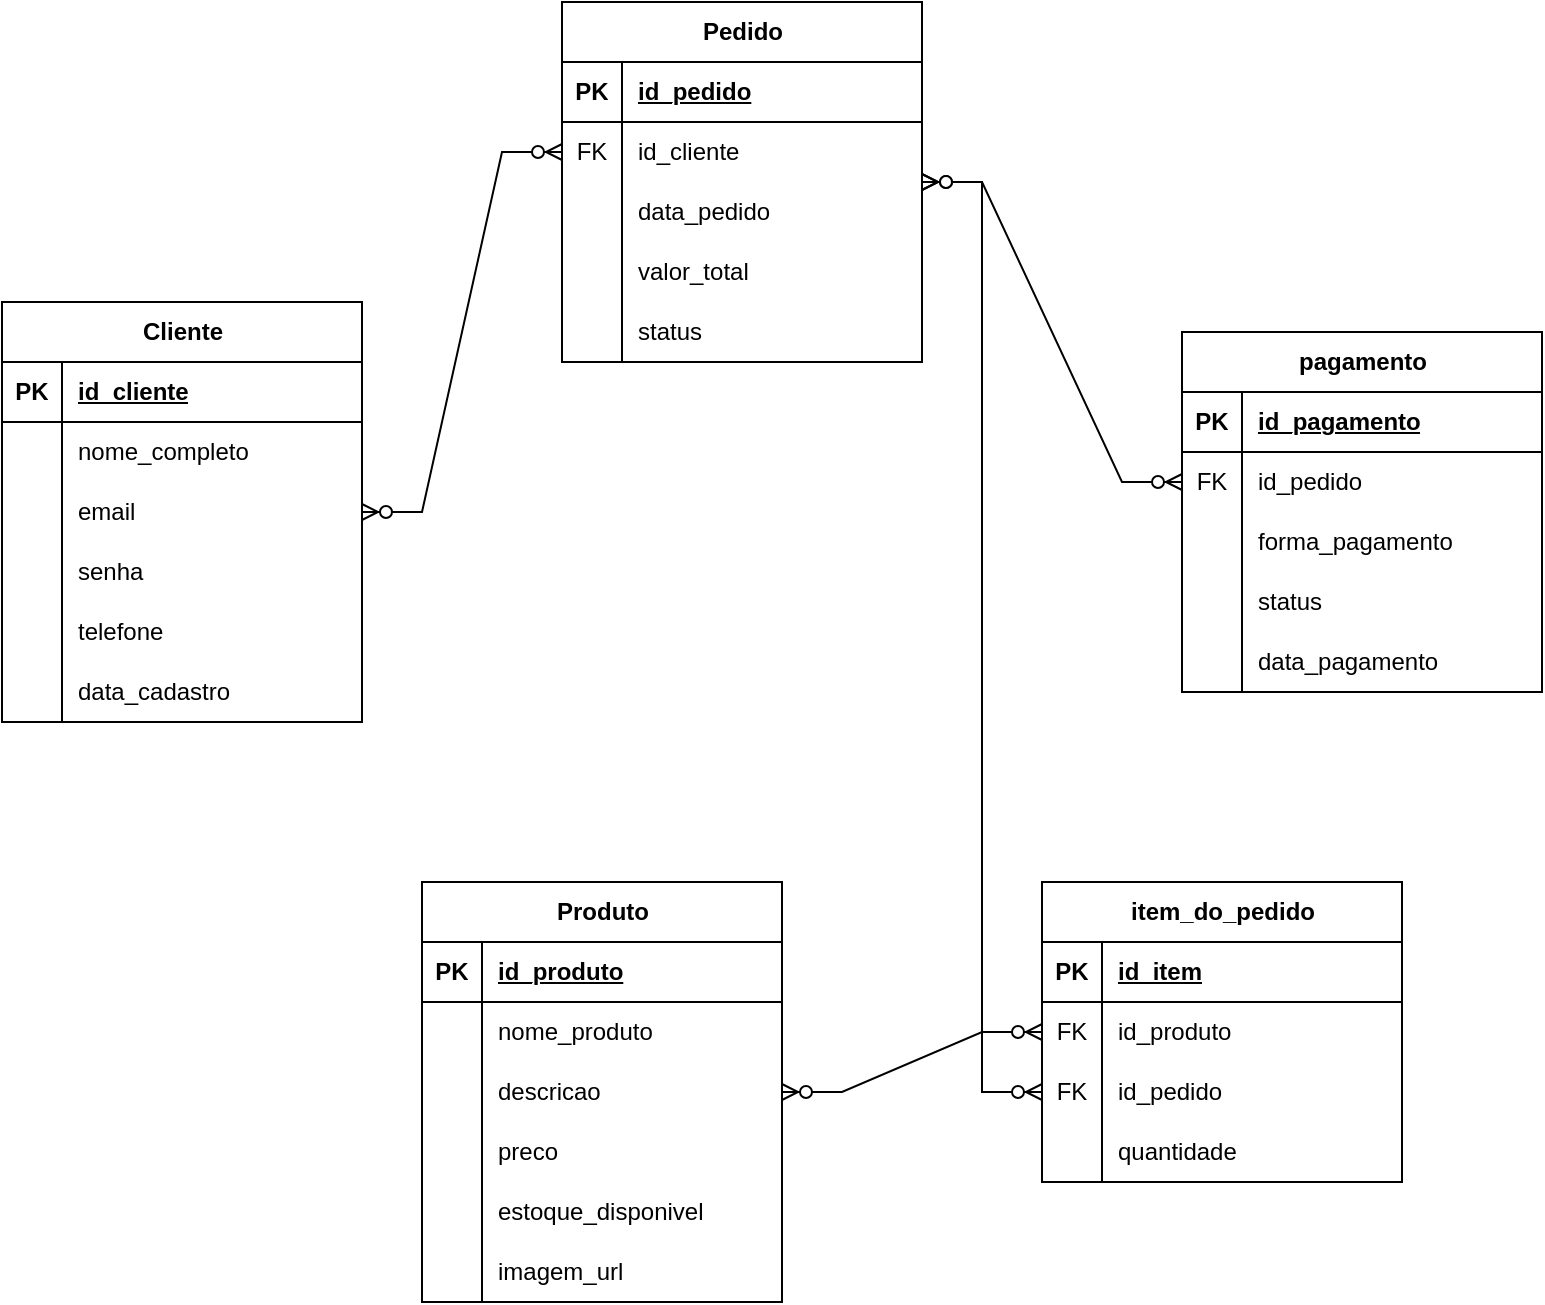 <mxfile version="28.1.1" pages="5">
  <diagram name="Logico" id="a_bMmN9229kOzv0caUEY">
    <mxGraphModel dx="1042" dy="608" grid="1" gridSize="10" guides="1" tooltips="1" connect="1" arrows="1" fold="1" page="1" pageScale="1" pageWidth="827" pageHeight="1169" math="0" shadow="0">
      <root>
        <mxCell id="0" />
        <mxCell id="1" parent="0" />
        <mxCell id="pxwlGbxO_AHU8tM8Lrap-1" value="Cliente" style="shape=table;startSize=30;container=1;collapsible=1;childLayout=tableLayout;fixedRows=1;rowLines=0;fontStyle=1;align=center;resizeLast=1;html=1;" parent="1" vertex="1">
          <mxGeometry x="30" y="450" width="180" height="210" as="geometry" />
        </mxCell>
        <mxCell id="pxwlGbxO_AHU8tM8Lrap-2" value="" style="shape=tableRow;horizontal=0;startSize=0;swimlaneHead=0;swimlaneBody=0;fillColor=none;collapsible=0;dropTarget=0;points=[[0,0.5],[1,0.5]];portConstraint=eastwest;top=0;left=0;right=0;bottom=1;" parent="pxwlGbxO_AHU8tM8Lrap-1" vertex="1">
          <mxGeometry y="30" width="180" height="30" as="geometry" />
        </mxCell>
        <mxCell id="pxwlGbxO_AHU8tM8Lrap-3" value="PK" style="shape=partialRectangle;connectable=0;fillColor=none;top=0;left=0;bottom=0;right=0;fontStyle=1;overflow=hidden;whiteSpace=wrap;html=1;" parent="pxwlGbxO_AHU8tM8Lrap-2" vertex="1">
          <mxGeometry width="30" height="30" as="geometry">
            <mxRectangle width="30" height="30" as="alternateBounds" />
          </mxGeometry>
        </mxCell>
        <mxCell id="pxwlGbxO_AHU8tM8Lrap-4" value="id_cliente" style="shape=partialRectangle;connectable=0;fillColor=none;top=0;left=0;bottom=0;right=0;align=left;spacingLeft=6;fontStyle=5;overflow=hidden;whiteSpace=wrap;html=1;" parent="pxwlGbxO_AHU8tM8Lrap-2" vertex="1">
          <mxGeometry x="30" width="150" height="30" as="geometry">
            <mxRectangle width="150" height="30" as="alternateBounds" />
          </mxGeometry>
        </mxCell>
        <mxCell id="pxwlGbxO_AHU8tM8Lrap-5" value="" style="shape=tableRow;horizontal=0;startSize=0;swimlaneHead=0;swimlaneBody=0;fillColor=none;collapsible=0;dropTarget=0;points=[[0,0.5],[1,0.5]];portConstraint=eastwest;top=0;left=0;right=0;bottom=0;" parent="pxwlGbxO_AHU8tM8Lrap-1" vertex="1">
          <mxGeometry y="60" width="180" height="30" as="geometry" />
        </mxCell>
        <mxCell id="pxwlGbxO_AHU8tM8Lrap-6" value="" style="shape=partialRectangle;connectable=0;fillColor=none;top=0;left=0;bottom=0;right=0;editable=1;overflow=hidden;whiteSpace=wrap;html=1;" parent="pxwlGbxO_AHU8tM8Lrap-5" vertex="1">
          <mxGeometry width="30" height="30" as="geometry">
            <mxRectangle width="30" height="30" as="alternateBounds" />
          </mxGeometry>
        </mxCell>
        <mxCell id="pxwlGbxO_AHU8tM8Lrap-7" value="nome_completo" style="shape=partialRectangle;connectable=0;fillColor=none;top=0;left=0;bottom=0;right=0;align=left;spacingLeft=6;overflow=hidden;whiteSpace=wrap;html=1;" parent="pxwlGbxO_AHU8tM8Lrap-5" vertex="1">
          <mxGeometry x="30" width="150" height="30" as="geometry">
            <mxRectangle width="150" height="30" as="alternateBounds" />
          </mxGeometry>
        </mxCell>
        <mxCell id="pxwlGbxO_AHU8tM8Lrap-8" value="" style="shape=tableRow;horizontal=0;startSize=0;swimlaneHead=0;swimlaneBody=0;fillColor=none;collapsible=0;dropTarget=0;points=[[0,0.5],[1,0.5]];portConstraint=eastwest;top=0;left=0;right=0;bottom=0;" parent="pxwlGbxO_AHU8tM8Lrap-1" vertex="1">
          <mxGeometry y="90" width="180" height="30" as="geometry" />
        </mxCell>
        <mxCell id="pxwlGbxO_AHU8tM8Lrap-9" value="" style="shape=partialRectangle;connectable=0;fillColor=none;top=0;left=0;bottom=0;right=0;editable=1;overflow=hidden;whiteSpace=wrap;html=1;" parent="pxwlGbxO_AHU8tM8Lrap-8" vertex="1">
          <mxGeometry width="30" height="30" as="geometry">
            <mxRectangle width="30" height="30" as="alternateBounds" />
          </mxGeometry>
        </mxCell>
        <mxCell id="pxwlGbxO_AHU8tM8Lrap-10" value="email" style="shape=partialRectangle;connectable=0;fillColor=none;top=0;left=0;bottom=0;right=0;align=left;spacingLeft=6;overflow=hidden;whiteSpace=wrap;html=1;" parent="pxwlGbxO_AHU8tM8Lrap-8" vertex="1">
          <mxGeometry x="30" width="150" height="30" as="geometry">
            <mxRectangle width="150" height="30" as="alternateBounds" />
          </mxGeometry>
        </mxCell>
        <mxCell id="pxwlGbxO_AHU8tM8Lrap-11" value="" style="shape=tableRow;horizontal=0;startSize=0;swimlaneHead=0;swimlaneBody=0;fillColor=none;collapsible=0;dropTarget=0;points=[[0,0.5],[1,0.5]];portConstraint=eastwest;top=0;left=0;right=0;bottom=0;" parent="pxwlGbxO_AHU8tM8Lrap-1" vertex="1">
          <mxGeometry y="120" width="180" height="30" as="geometry" />
        </mxCell>
        <mxCell id="pxwlGbxO_AHU8tM8Lrap-12" value="" style="shape=partialRectangle;connectable=0;fillColor=none;top=0;left=0;bottom=0;right=0;editable=1;overflow=hidden;whiteSpace=wrap;html=1;" parent="pxwlGbxO_AHU8tM8Lrap-11" vertex="1">
          <mxGeometry width="30" height="30" as="geometry">
            <mxRectangle width="30" height="30" as="alternateBounds" />
          </mxGeometry>
        </mxCell>
        <mxCell id="pxwlGbxO_AHU8tM8Lrap-13" value="senha" style="shape=partialRectangle;connectable=0;fillColor=none;top=0;left=0;bottom=0;right=0;align=left;spacingLeft=6;overflow=hidden;whiteSpace=wrap;html=1;" parent="pxwlGbxO_AHU8tM8Lrap-11" vertex="1">
          <mxGeometry x="30" width="150" height="30" as="geometry">
            <mxRectangle width="150" height="30" as="alternateBounds" />
          </mxGeometry>
        </mxCell>
        <mxCell id="pxwlGbxO_AHU8tM8Lrap-14" value="" style="shape=tableRow;horizontal=0;startSize=0;swimlaneHead=0;swimlaneBody=0;fillColor=none;collapsible=0;dropTarget=0;points=[[0,0.5],[1,0.5]];portConstraint=eastwest;top=0;left=0;right=0;bottom=0;" parent="pxwlGbxO_AHU8tM8Lrap-1" vertex="1">
          <mxGeometry y="150" width="180" height="30" as="geometry" />
        </mxCell>
        <mxCell id="pxwlGbxO_AHU8tM8Lrap-15" value="" style="shape=partialRectangle;connectable=0;fillColor=none;top=0;left=0;bottom=0;right=0;editable=1;overflow=hidden;whiteSpace=wrap;html=1;" parent="pxwlGbxO_AHU8tM8Lrap-14" vertex="1">
          <mxGeometry width="30" height="30" as="geometry">
            <mxRectangle width="30" height="30" as="alternateBounds" />
          </mxGeometry>
        </mxCell>
        <mxCell id="pxwlGbxO_AHU8tM8Lrap-16" value="telefone" style="shape=partialRectangle;connectable=0;fillColor=none;top=0;left=0;bottom=0;right=0;align=left;spacingLeft=6;overflow=hidden;whiteSpace=wrap;html=1;" parent="pxwlGbxO_AHU8tM8Lrap-14" vertex="1">
          <mxGeometry x="30" width="150" height="30" as="geometry">
            <mxRectangle width="150" height="30" as="alternateBounds" />
          </mxGeometry>
        </mxCell>
        <mxCell id="pxwlGbxO_AHU8tM8Lrap-17" value="" style="shape=tableRow;horizontal=0;startSize=0;swimlaneHead=0;swimlaneBody=0;fillColor=none;collapsible=0;dropTarget=0;points=[[0,0.5],[1,0.5]];portConstraint=eastwest;top=0;left=0;right=0;bottom=0;" parent="pxwlGbxO_AHU8tM8Lrap-1" vertex="1">
          <mxGeometry y="180" width="180" height="30" as="geometry" />
        </mxCell>
        <mxCell id="pxwlGbxO_AHU8tM8Lrap-18" value="" style="shape=partialRectangle;connectable=0;fillColor=none;top=0;left=0;bottom=0;right=0;editable=1;overflow=hidden;whiteSpace=wrap;html=1;" parent="pxwlGbxO_AHU8tM8Lrap-17" vertex="1">
          <mxGeometry width="30" height="30" as="geometry">
            <mxRectangle width="30" height="30" as="alternateBounds" />
          </mxGeometry>
        </mxCell>
        <mxCell id="pxwlGbxO_AHU8tM8Lrap-19" value="data_cadastro" style="shape=partialRectangle;connectable=0;fillColor=none;top=0;left=0;bottom=0;right=0;align=left;spacingLeft=6;overflow=hidden;whiteSpace=wrap;html=1;" parent="pxwlGbxO_AHU8tM8Lrap-17" vertex="1">
          <mxGeometry x="30" width="150" height="30" as="geometry">
            <mxRectangle width="150" height="30" as="alternateBounds" />
          </mxGeometry>
        </mxCell>
        <mxCell id="pxwlGbxO_AHU8tM8Lrap-26" value="Produto" style="shape=table;startSize=30;container=1;collapsible=1;childLayout=tableLayout;fixedRows=1;rowLines=0;fontStyle=1;align=center;resizeLast=1;html=1;" parent="1" vertex="1">
          <mxGeometry x="240" y="740" width="180" height="210" as="geometry" />
        </mxCell>
        <mxCell id="pxwlGbxO_AHU8tM8Lrap-27" value="" style="shape=tableRow;horizontal=0;startSize=0;swimlaneHead=0;swimlaneBody=0;fillColor=none;collapsible=0;dropTarget=0;points=[[0,0.5],[1,0.5]];portConstraint=eastwest;top=0;left=0;right=0;bottom=1;" parent="pxwlGbxO_AHU8tM8Lrap-26" vertex="1">
          <mxGeometry y="30" width="180" height="30" as="geometry" />
        </mxCell>
        <mxCell id="pxwlGbxO_AHU8tM8Lrap-28" value="PK" style="shape=partialRectangle;connectable=0;fillColor=none;top=0;left=0;bottom=0;right=0;fontStyle=1;overflow=hidden;whiteSpace=wrap;html=1;" parent="pxwlGbxO_AHU8tM8Lrap-27" vertex="1">
          <mxGeometry width="30" height="30" as="geometry">
            <mxRectangle width="30" height="30" as="alternateBounds" />
          </mxGeometry>
        </mxCell>
        <mxCell id="pxwlGbxO_AHU8tM8Lrap-29" value="id_produto" style="shape=partialRectangle;connectable=0;fillColor=none;top=0;left=0;bottom=0;right=0;align=left;spacingLeft=6;fontStyle=5;overflow=hidden;whiteSpace=wrap;html=1;" parent="pxwlGbxO_AHU8tM8Lrap-27" vertex="1">
          <mxGeometry x="30" width="150" height="30" as="geometry">
            <mxRectangle width="150" height="30" as="alternateBounds" />
          </mxGeometry>
        </mxCell>
        <mxCell id="pxwlGbxO_AHU8tM8Lrap-30" value="" style="shape=tableRow;horizontal=0;startSize=0;swimlaneHead=0;swimlaneBody=0;fillColor=none;collapsible=0;dropTarget=0;points=[[0,0.5],[1,0.5]];portConstraint=eastwest;top=0;left=0;right=0;bottom=0;" parent="pxwlGbxO_AHU8tM8Lrap-26" vertex="1">
          <mxGeometry y="60" width="180" height="30" as="geometry" />
        </mxCell>
        <mxCell id="pxwlGbxO_AHU8tM8Lrap-31" value="" style="shape=partialRectangle;connectable=0;fillColor=none;top=0;left=0;bottom=0;right=0;editable=1;overflow=hidden;whiteSpace=wrap;html=1;" parent="pxwlGbxO_AHU8tM8Lrap-30" vertex="1">
          <mxGeometry width="30" height="30" as="geometry">
            <mxRectangle width="30" height="30" as="alternateBounds" />
          </mxGeometry>
        </mxCell>
        <mxCell id="pxwlGbxO_AHU8tM8Lrap-32" value="nome_produto" style="shape=partialRectangle;connectable=0;fillColor=none;top=0;left=0;bottom=0;right=0;align=left;spacingLeft=6;overflow=hidden;whiteSpace=wrap;html=1;" parent="pxwlGbxO_AHU8tM8Lrap-30" vertex="1">
          <mxGeometry x="30" width="150" height="30" as="geometry">
            <mxRectangle width="150" height="30" as="alternateBounds" />
          </mxGeometry>
        </mxCell>
        <mxCell id="pxwlGbxO_AHU8tM8Lrap-33" value="" style="shape=tableRow;horizontal=0;startSize=0;swimlaneHead=0;swimlaneBody=0;fillColor=none;collapsible=0;dropTarget=0;points=[[0,0.5],[1,0.5]];portConstraint=eastwest;top=0;left=0;right=0;bottom=0;" parent="pxwlGbxO_AHU8tM8Lrap-26" vertex="1">
          <mxGeometry y="90" width="180" height="30" as="geometry" />
        </mxCell>
        <mxCell id="pxwlGbxO_AHU8tM8Lrap-34" value="" style="shape=partialRectangle;connectable=0;fillColor=none;top=0;left=0;bottom=0;right=0;editable=1;overflow=hidden;whiteSpace=wrap;html=1;" parent="pxwlGbxO_AHU8tM8Lrap-33" vertex="1">
          <mxGeometry width="30" height="30" as="geometry">
            <mxRectangle width="30" height="30" as="alternateBounds" />
          </mxGeometry>
        </mxCell>
        <mxCell id="pxwlGbxO_AHU8tM8Lrap-35" value="descricao" style="shape=partialRectangle;connectable=0;fillColor=none;top=0;left=0;bottom=0;right=0;align=left;spacingLeft=6;overflow=hidden;whiteSpace=wrap;html=1;" parent="pxwlGbxO_AHU8tM8Lrap-33" vertex="1">
          <mxGeometry x="30" width="150" height="30" as="geometry">
            <mxRectangle width="150" height="30" as="alternateBounds" />
          </mxGeometry>
        </mxCell>
        <mxCell id="pxwlGbxO_AHU8tM8Lrap-36" value="" style="shape=tableRow;horizontal=0;startSize=0;swimlaneHead=0;swimlaneBody=0;fillColor=none;collapsible=0;dropTarget=0;points=[[0,0.5],[1,0.5]];portConstraint=eastwest;top=0;left=0;right=0;bottom=0;" parent="pxwlGbxO_AHU8tM8Lrap-26" vertex="1">
          <mxGeometry y="120" width="180" height="30" as="geometry" />
        </mxCell>
        <mxCell id="pxwlGbxO_AHU8tM8Lrap-37" value="" style="shape=partialRectangle;connectable=0;fillColor=none;top=0;left=0;bottom=0;right=0;editable=1;overflow=hidden;whiteSpace=wrap;html=1;" parent="pxwlGbxO_AHU8tM8Lrap-36" vertex="1">
          <mxGeometry width="30" height="30" as="geometry">
            <mxRectangle width="30" height="30" as="alternateBounds" />
          </mxGeometry>
        </mxCell>
        <mxCell id="pxwlGbxO_AHU8tM8Lrap-38" value="preco" style="shape=partialRectangle;connectable=0;fillColor=none;top=0;left=0;bottom=0;right=0;align=left;spacingLeft=6;overflow=hidden;whiteSpace=wrap;html=1;" parent="pxwlGbxO_AHU8tM8Lrap-36" vertex="1">
          <mxGeometry x="30" width="150" height="30" as="geometry">
            <mxRectangle width="150" height="30" as="alternateBounds" />
          </mxGeometry>
        </mxCell>
        <mxCell id="pxwlGbxO_AHU8tM8Lrap-39" value="" style="shape=tableRow;horizontal=0;startSize=0;swimlaneHead=0;swimlaneBody=0;fillColor=none;collapsible=0;dropTarget=0;points=[[0,0.5],[1,0.5]];portConstraint=eastwest;top=0;left=0;right=0;bottom=0;" parent="pxwlGbxO_AHU8tM8Lrap-26" vertex="1">
          <mxGeometry y="150" width="180" height="30" as="geometry" />
        </mxCell>
        <mxCell id="pxwlGbxO_AHU8tM8Lrap-40" value="" style="shape=partialRectangle;connectable=0;fillColor=none;top=0;left=0;bottom=0;right=0;editable=1;overflow=hidden;whiteSpace=wrap;html=1;" parent="pxwlGbxO_AHU8tM8Lrap-39" vertex="1">
          <mxGeometry width="30" height="30" as="geometry">
            <mxRectangle width="30" height="30" as="alternateBounds" />
          </mxGeometry>
        </mxCell>
        <mxCell id="pxwlGbxO_AHU8tM8Lrap-41" value="estoque_disponivel" style="shape=partialRectangle;connectable=0;fillColor=none;top=0;left=0;bottom=0;right=0;align=left;spacingLeft=6;overflow=hidden;whiteSpace=wrap;html=1;" parent="pxwlGbxO_AHU8tM8Lrap-39" vertex="1">
          <mxGeometry x="30" width="150" height="30" as="geometry">
            <mxRectangle width="150" height="30" as="alternateBounds" />
          </mxGeometry>
        </mxCell>
        <mxCell id="pxwlGbxO_AHU8tM8Lrap-42" value="" style="shape=tableRow;horizontal=0;startSize=0;swimlaneHead=0;swimlaneBody=0;fillColor=none;collapsible=0;dropTarget=0;points=[[0,0.5],[1,0.5]];portConstraint=eastwest;top=0;left=0;right=0;bottom=0;" parent="pxwlGbxO_AHU8tM8Lrap-26" vertex="1">
          <mxGeometry y="180" width="180" height="30" as="geometry" />
        </mxCell>
        <mxCell id="pxwlGbxO_AHU8tM8Lrap-43" value="" style="shape=partialRectangle;connectable=0;fillColor=none;top=0;left=0;bottom=0;right=0;editable=1;overflow=hidden;whiteSpace=wrap;html=1;" parent="pxwlGbxO_AHU8tM8Lrap-42" vertex="1">
          <mxGeometry width="30" height="30" as="geometry">
            <mxRectangle width="30" height="30" as="alternateBounds" />
          </mxGeometry>
        </mxCell>
        <mxCell id="pxwlGbxO_AHU8tM8Lrap-44" value="imagem_url" style="shape=partialRectangle;connectable=0;fillColor=none;top=0;left=0;bottom=0;right=0;align=left;spacingLeft=6;overflow=hidden;whiteSpace=wrap;html=1;" parent="pxwlGbxO_AHU8tM8Lrap-42" vertex="1">
          <mxGeometry x="30" width="150" height="30" as="geometry">
            <mxRectangle width="150" height="30" as="alternateBounds" />
          </mxGeometry>
        </mxCell>
        <mxCell id="pxwlGbxO_AHU8tM8Lrap-45" value="Pedido" style="shape=table;startSize=30;container=1;collapsible=1;childLayout=tableLayout;fixedRows=1;rowLines=0;fontStyle=1;align=center;resizeLast=1;html=1;" parent="1" vertex="1">
          <mxGeometry x="310" y="300" width="180" height="180" as="geometry" />
        </mxCell>
        <mxCell id="pxwlGbxO_AHU8tM8Lrap-46" value="" style="shape=tableRow;horizontal=0;startSize=0;swimlaneHead=0;swimlaneBody=0;fillColor=none;collapsible=0;dropTarget=0;points=[[0,0.5],[1,0.5]];portConstraint=eastwest;top=0;left=0;right=0;bottom=1;" parent="pxwlGbxO_AHU8tM8Lrap-45" vertex="1">
          <mxGeometry y="30" width="180" height="30" as="geometry" />
        </mxCell>
        <mxCell id="pxwlGbxO_AHU8tM8Lrap-47" value="PK" style="shape=partialRectangle;connectable=0;fillColor=none;top=0;left=0;bottom=0;right=0;fontStyle=1;overflow=hidden;whiteSpace=wrap;html=1;" parent="pxwlGbxO_AHU8tM8Lrap-46" vertex="1">
          <mxGeometry width="30" height="30" as="geometry">
            <mxRectangle width="30" height="30" as="alternateBounds" />
          </mxGeometry>
        </mxCell>
        <mxCell id="pxwlGbxO_AHU8tM8Lrap-48" value="id_pedido" style="shape=partialRectangle;connectable=0;fillColor=none;top=0;left=0;bottom=0;right=0;align=left;spacingLeft=6;fontStyle=5;overflow=hidden;whiteSpace=wrap;html=1;" parent="pxwlGbxO_AHU8tM8Lrap-46" vertex="1">
          <mxGeometry x="30" width="150" height="30" as="geometry">
            <mxRectangle width="150" height="30" as="alternateBounds" />
          </mxGeometry>
        </mxCell>
        <mxCell id="pxwlGbxO_AHU8tM8Lrap-49" value="" style="shape=tableRow;horizontal=0;startSize=0;swimlaneHead=0;swimlaneBody=0;fillColor=none;collapsible=0;dropTarget=0;points=[[0,0.5],[1,0.5]];portConstraint=eastwest;top=0;left=0;right=0;bottom=0;" parent="pxwlGbxO_AHU8tM8Lrap-45" vertex="1">
          <mxGeometry y="60" width="180" height="30" as="geometry" />
        </mxCell>
        <mxCell id="pxwlGbxO_AHU8tM8Lrap-50" value="FK" style="shape=partialRectangle;connectable=0;fillColor=none;top=0;left=0;bottom=0;right=0;editable=1;overflow=hidden;whiteSpace=wrap;html=1;" parent="pxwlGbxO_AHU8tM8Lrap-49" vertex="1">
          <mxGeometry width="30" height="30" as="geometry">
            <mxRectangle width="30" height="30" as="alternateBounds" />
          </mxGeometry>
        </mxCell>
        <mxCell id="pxwlGbxO_AHU8tM8Lrap-51" value="id_cliente" style="shape=partialRectangle;connectable=0;fillColor=none;top=0;left=0;bottom=0;right=0;align=left;spacingLeft=6;overflow=hidden;whiteSpace=wrap;html=1;" parent="pxwlGbxO_AHU8tM8Lrap-49" vertex="1">
          <mxGeometry x="30" width="150" height="30" as="geometry">
            <mxRectangle width="150" height="30" as="alternateBounds" />
          </mxGeometry>
        </mxCell>
        <mxCell id="pxwlGbxO_AHU8tM8Lrap-52" value="" style="shape=tableRow;horizontal=0;startSize=0;swimlaneHead=0;swimlaneBody=0;fillColor=none;collapsible=0;dropTarget=0;points=[[0,0.5],[1,0.5]];portConstraint=eastwest;top=0;left=0;right=0;bottom=0;" parent="pxwlGbxO_AHU8tM8Lrap-45" vertex="1">
          <mxGeometry y="90" width="180" height="30" as="geometry" />
        </mxCell>
        <mxCell id="pxwlGbxO_AHU8tM8Lrap-53" value="" style="shape=partialRectangle;connectable=0;fillColor=none;top=0;left=0;bottom=0;right=0;editable=1;overflow=hidden;whiteSpace=wrap;html=1;" parent="pxwlGbxO_AHU8tM8Lrap-52" vertex="1">
          <mxGeometry width="30" height="30" as="geometry">
            <mxRectangle width="30" height="30" as="alternateBounds" />
          </mxGeometry>
        </mxCell>
        <mxCell id="pxwlGbxO_AHU8tM8Lrap-54" value="data_pedido" style="shape=partialRectangle;connectable=0;fillColor=none;top=0;left=0;bottom=0;right=0;align=left;spacingLeft=6;overflow=hidden;whiteSpace=wrap;html=1;" parent="pxwlGbxO_AHU8tM8Lrap-52" vertex="1">
          <mxGeometry x="30" width="150" height="30" as="geometry">
            <mxRectangle width="150" height="30" as="alternateBounds" />
          </mxGeometry>
        </mxCell>
        <mxCell id="pxwlGbxO_AHU8tM8Lrap-55" value="" style="shape=tableRow;horizontal=0;startSize=0;swimlaneHead=0;swimlaneBody=0;fillColor=none;collapsible=0;dropTarget=0;points=[[0,0.5],[1,0.5]];portConstraint=eastwest;top=0;left=0;right=0;bottom=0;" parent="pxwlGbxO_AHU8tM8Lrap-45" vertex="1">
          <mxGeometry y="120" width="180" height="30" as="geometry" />
        </mxCell>
        <mxCell id="pxwlGbxO_AHU8tM8Lrap-56" value="" style="shape=partialRectangle;connectable=0;fillColor=none;top=0;left=0;bottom=0;right=0;editable=1;overflow=hidden;whiteSpace=wrap;html=1;" parent="pxwlGbxO_AHU8tM8Lrap-55" vertex="1">
          <mxGeometry width="30" height="30" as="geometry">
            <mxRectangle width="30" height="30" as="alternateBounds" />
          </mxGeometry>
        </mxCell>
        <mxCell id="pxwlGbxO_AHU8tM8Lrap-57" value="valor_total" style="shape=partialRectangle;connectable=0;fillColor=none;top=0;left=0;bottom=0;right=0;align=left;spacingLeft=6;overflow=hidden;whiteSpace=wrap;html=1;" parent="pxwlGbxO_AHU8tM8Lrap-55" vertex="1">
          <mxGeometry x="30" width="150" height="30" as="geometry">
            <mxRectangle width="150" height="30" as="alternateBounds" />
          </mxGeometry>
        </mxCell>
        <mxCell id="pxwlGbxO_AHU8tM8Lrap-58" value="" style="shape=tableRow;horizontal=0;startSize=0;swimlaneHead=0;swimlaneBody=0;fillColor=none;collapsible=0;dropTarget=0;points=[[0,0.5],[1,0.5]];portConstraint=eastwest;top=0;left=0;right=0;bottom=0;" parent="pxwlGbxO_AHU8tM8Lrap-45" vertex="1">
          <mxGeometry y="150" width="180" height="30" as="geometry" />
        </mxCell>
        <mxCell id="pxwlGbxO_AHU8tM8Lrap-59" value="" style="shape=partialRectangle;connectable=0;fillColor=none;top=0;left=0;bottom=0;right=0;editable=1;overflow=hidden;whiteSpace=wrap;html=1;" parent="pxwlGbxO_AHU8tM8Lrap-58" vertex="1">
          <mxGeometry width="30" height="30" as="geometry">
            <mxRectangle width="30" height="30" as="alternateBounds" />
          </mxGeometry>
        </mxCell>
        <mxCell id="pxwlGbxO_AHU8tM8Lrap-60" value="status" style="shape=partialRectangle;connectable=0;fillColor=none;top=0;left=0;bottom=0;right=0;align=left;spacingLeft=6;overflow=hidden;whiteSpace=wrap;html=1;" parent="pxwlGbxO_AHU8tM8Lrap-58" vertex="1">
          <mxGeometry x="30" width="150" height="30" as="geometry">
            <mxRectangle width="150" height="30" as="alternateBounds" />
          </mxGeometry>
        </mxCell>
        <mxCell id="pxwlGbxO_AHU8tM8Lrap-64" value="item_do_pedido" style="shape=table;startSize=30;container=1;collapsible=1;childLayout=tableLayout;fixedRows=1;rowLines=0;fontStyle=1;align=center;resizeLast=1;html=1;" parent="1" vertex="1">
          <mxGeometry x="550" y="740" width="180" height="150" as="geometry" />
        </mxCell>
        <mxCell id="pxwlGbxO_AHU8tM8Lrap-65" value="" style="shape=tableRow;horizontal=0;startSize=0;swimlaneHead=0;swimlaneBody=0;fillColor=none;collapsible=0;dropTarget=0;points=[[0,0.5],[1,0.5]];portConstraint=eastwest;top=0;left=0;right=0;bottom=1;" parent="pxwlGbxO_AHU8tM8Lrap-64" vertex="1">
          <mxGeometry y="30" width="180" height="30" as="geometry" />
        </mxCell>
        <mxCell id="pxwlGbxO_AHU8tM8Lrap-66" value="PK" style="shape=partialRectangle;connectable=0;fillColor=none;top=0;left=0;bottom=0;right=0;fontStyle=1;overflow=hidden;whiteSpace=wrap;html=1;" parent="pxwlGbxO_AHU8tM8Lrap-65" vertex="1">
          <mxGeometry width="30" height="30" as="geometry">
            <mxRectangle width="30" height="30" as="alternateBounds" />
          </mxGeometry>
        </mxCell>
        <mxCell id="pxwlGbxO_AHU8tM8Lrap-67" value="id_item" style="shape=partialRectangle;connectable=0;fillColor=none;top=0;left=0;bottom=0;right=0;align=left;spacingLeft=6;fontStyle=5;overflow=hidden;whiteSpace=wrap;html=1;" parent="pxwlGbxO_AHU8tM8Lrap-65" vertex="1">
          <mxGeometry x="30" width="150" height="30" as="geometry">
            <mxRectangle width="150" height="30" as="alternateBounds" />
          </mxGeometry>
        </mxCell>
        <mxCell id="pxwlGbxO_AHU8tM8Lrap-68" value="" style="shape=tableRow;horizontal=0;startSize=0;swimlaneHead=0;swimlaneBody=0;fillColor=none;collapsible=0;dropTarget=0;points=[[0,0.5],[1,0.5]];portConstraint=eastwest;top=0;left=0;right=0;bottom=0;" parent="pxwlGbxO_AHU8tM8Lrap-64" vertex="1">
          <mxGeometry y="60" width="180" height="30" as="geometry" />
        </mxCell>
        <mxCell id="pxwlGbxO_AHU8tM8Lrap-69" value="FK" style="shape=partialRectangle;connectable=0;fillColor=none;top=0;left=0;bottom=0;right=0;editable=1;overflow=hidden;whiteSpace=wrap;html=1;" parent="pxwlGbxO_AHU8tM8Lrap-68" vertex="1">
          <mxGeometry width="30" height="30" as="geometry">
            <mxRectangle width="30" height="30" as="alternateBounds" />
          </mxGeometry>
        </mxCell>
        <mxCell id="pxwlGbxO_AHU8tM8Lrap-70" value="id_produto" style="shape=partialRectangle;connectable=0;fillColor=none;top=0;left=0;bottom=0;right=0;align=left;spacingLeft=6;overflow=hidden;whiteSpace=wrap;html=1;" parent="pxwlGbxO_AHU8tM8Lrap-68" vertex="1">
          <mxGeometry x="30" width="150" height="30" as="geometry">
            <mxRectangle width="150" height="30" as="alternateBounds" />
          </mxGeometry>
        </mxCell>
        <mxCell id="pxwlGbxO_AHU8tM8Lrap-71" value="" style="shape=tableRow;horizontal=0;startSize=0;swimlaneHead=0;swimlaneBody=0;fillColor=none;collapsible=0;dropTarget=0;points=[[0,0.5],[1,0.5]];portConstraint=eastwest;top=0;left=0;right=0;bottom=0;" parent="pxwlGbxO_AHU8tM8Lrap-64" vertex="1">
          <mxGeometry y="90" width="180" height="30" as="geometry" />
        </mxCell>
        <mxCell id="pxwlGbxO_AHU8tM8Lrap-72" value="FK" style="shape=partialRectangle;connectable=0;fillColor=none;top=0;left=0;bottom=0;right=0;editable=1;overflow=hidden;whiteSpace=wrap;html=1;" parent="pxwlGbxO_AHU8tM8Lrap-71" vertex="1">
          <mxGeometry width="30" height="30" as="geometry">
            <mxRectangle width="30" height="30" as="alternateBounds" />
          </mxGeometry>
        </mxCell>
        <mxCell id="pxwlGbxO_AHU8tM8Lrap-73" value="id_pedido" style="shape=partialRectangle;connectable=0;fillColor=none;top=0;left=0;bottom=0;right=0;align=left;spacingLeft=6;overflow=hidden;whiteSpace=wrap;html=1;" parent="pxwlGbxO_AHU8tM8Lrap-71" vertex="1">
          <mxGeometry x="30" width="150" height="30" as="geometry">
            <mxRectangle width="150" height="30" as="alternateBounds" />
          </mxGeometry>
        </mxCell>
        <mxCell id="pxwlGbxO_AHU8tM8Lrap-74" value="" style="shape=tableRow;horizontal=0;startSize=0;swimlaneHead=0;swimlaneBody=0;fillColor=none;collapsible=0;dropTarget=0;points=[[0,0.5],[1,0.5]];portConstraint=eastwest;top=0;left=0;right=0;bottom=0;" parent="pxwlGbxO_AHU8tM8Lrap-64" vertex="1">
          <mxGeometry y="120" width="180" height="30" as="geometry" />
        </mxCell>
        <mxCell id="pxwlGbxO_AHU8tM8Lrap-75" value="" style="shape=partialRectangle;connectable=0;fillColor=none;top=0;left=0;bottom=0;right=0;editable=1;overflow=hidden;whiteSpace=wrap;html=1;" parent="pxwlGbxO_AHU8tM8Lrap-74" vertex="1">
          <mxGeometry width="30" height="30" as="geometry">
            <mxRectangle width="30" height="30" as="alternateBounds" />
          </mxGeometry>
        </mxCell>
        <mxCell id="pxwlGbxO_AHU8tM8Lrap-76" value="quantidade" style="shape=partialRectangle;connectable=0;fillColor=none;top=0;left=0;bottom=0;right=0;align=left;spacingLeft=6;overflow=hidden;whiteSpace=wrap;html=1;" parent="pxwlGbxO_AHU8tM8Lrap-74" vertex="1">
          <mxGeometry x="30" width="150" height="30" as="geometry">
            <mxRectangle width="150" height="30" as="alternateBounds" />
          </mxGeometry>
        </mxCell>
        <mxCell id="pxwlGbxO_AHU8tM8Lrap-99" value="pagamento" style="shape=table;startSize=30;container=1;collapsible=1;childLayout=tableLayout;fixedRows=1;rowLines=0;fontStyle=1;align=center;resizeLast=1;html=1;" parent="1" vertex="1">
          <mxGeometry x="620" y="465" width="180" height="180" as="geometry" />
        </mxCell>
        <mxCell id="pxwlGbxO_AHU8tM8Lrap-100" value="" style="shape=tableRow;horizontal=0;startSize=0;swimlaneHead=0;swimlaneBody=0;fillColor=none;collapsible=0;dropTarget=0;points=[[0,0.5],[1,0.5]];portConstraint=eastwest;top=0;left=0;right=0;bottom=1;" parent="pxwlGbxO_AHU8tM8Lrap-99" vertex="1">
          <mxGeometry y="30" width="180" height="30" as="geometry" />
        </mxCell>
        <mxCell id="pxwlGbxO_AHU8tM8Lrap-101" value="PK" style="shape=partialRectangle;connectable=0;fillColor=none;top=0;left=0;bottom=0;right=0;fontStyle=1;overflow=hidden;whiteSpace=wrap;html=1;" parent="pxwlGbxO_AHU8tM8Lrap-100" vertex="1">
          <mxGeometry width="30" height="30" as="geometry">
            <mxRectangle width="30" height="30" as="alternateBounds" />
          </mxGeometry>
        </mxCell>
        <mxCell id="pxwlGbxO_AHU8tM8Lrap-102" value="id_pagamento" style="shape=partialRectangle;connectable=0;fillColor=none;top=0;left=0;bottom=0;right=0;align=left;spacingLeft=6;fontStyle=5;overflow=hidden;whiteSpace=wrap;html=1;" parent="pxwlGbxO_AHU8tM8Lrap-100" vertex="1">
          <mxGeometry x="30" width="150" height="30" as="geometry">
            <mxRectangle width="150" height="30" as="alternateBounds" />
          </mxGeometry>
        </mxCell>
        <mxCell id="pxwlGbxO_AHU8tM8Lrap-103" value="" style="shape=tableRow;horizontal=0;startSize=0;swimlaneHead=0;swimlaneBody=0;fillColor=none;collapsible=0;dropTarget=0;points=[[0,0.5],[1,0.5]];portConstraint=eastwest;top=0;left=0;right=0;bottom=0;" parent="pxwlGbxO_AHU8tM8Lrap-99" vertex="1">
          <mxGeometry y="60" width="180" height="30" as="geometry" />
        </mxCell>
        <mxCell id="pxwlGbxO_AHU8tM8Lrap-104" value="FK" style="shape=partialRectangle;connectable=0;fillColor=none;top=0;left=0;bottom=0;right=0;editable=1;overflow=hidden;whiteSpace=wrap;html=1;" parent="pxwlGbxO_AHU8tM8Lrap-103" vertex="1">
          <mxGeometry width="30" height="30" as="geometry">
            <mxRectangle width="30" height="30" as="alternateBounds" />
          </mxGeometry>
        </mxCell>
        <mxCell id="pxwlGbxO_AHU8tM8Lrap-105" value="id_pedido" style="shape=partialRectangle;connectable=0;fillColor=none;top=0;left=0;bottom=0;right=0;align=left;spacingLeft=6;overflow=hidden;whiteSpace=wrap;html=1;" parent="pxwlGbxO_AHU8tM8Lrap-103" vertex="1">
          <mxGeometry x="30" width="150" height="30" as="geometry">
            <mxRectangle width="150" height="30" as="alternateBounds" />
          </mxGeometry>
        </mxCell>
        <mxCell id="pxwlGbxO_AHU8tM8Lrap-106" value="" style="shape=tableRow;horizontal=0;startSize=0;swimlaneHead=0;swimlaneBody=0;fillColor=none;collapsible=0;dropTarget=0;points=[[0,0.5],[1,0.5]];portConstraint=eastwest;top=0;left=0;right=0;bottom=0;" parent="pxwlGbxO_AHU8tM8Lrap-99" vertex="1">
          <mxGeometry y="90" width="180" height="30" as="geometry" />
        </mxCell>
        <mxCell id="pxwlGbxO_AHU8tM8Lrap-107" value="" style="shape=partialRectangle;connectable=0;fillColor=none;top=0;left=0;bottom=0;right=0;editable=1;overflow=hidden;whiteSpace=wrap;html=1;" parent="pxwlGbxO_AHU8tM8Lrap-106" vertex="1">
          <mxGeometry width="30" height="30" as="geometry">
            <mxRectangle width="30" height="30" as="alternateBounds" />
          </mxGeometry>
        </mxCell>
        <mxCell id="pxwlGbxO_AHU8tM8Lrap-108" value="forma_pagamento" style="shape=partialRectangle;connectable=0;fillColor=none;top=0;left=0;bottom=0;right=0;align=left;spacingLeft=6;overflow=hidden;whiteSpace=wrap;html=1;" parent="pxwlGbxO_AHU8tM8Lrap-106" vertex="1">
          <mxGeometry x="30" width="150" height="30" as="geometry">
            <mxRectangle width="150" height="30" as="alternateBounds" />
          </mxGeometry>
        </mxCell>
        <mxCell id="pxwlGbxO_AHU8tM8Lrap-109" value="" style="shape=tableRow;horizontal=0;startSize=0;swimlaneHead=0;swimlaneBody=0;fillColor=none;collapsible=0;dropTarget=0;points=[[0,0.5],[1,0.5]];portConstraint=eastwest;top=0;left=0;right=0;bottom=0;" parent="pxwlGbxO_AHU8tM8Lrap-99" vertex="1">
          <mxGeometry y="120" width="180" height="30" as="geometry" />
        </mxCell>
        <mxCell id="pxwlGbxO_AHU8tM8Lrap-110" value="" style="shape=partialRectangle;connectable=0;fillColor=none;top=0;left=0;bottom=0;right=0;editable=1;overflow=hidden;whiteSpace=wrap;html=1;" parent="pxwlGbxO_AHU8tM8Lrap-109" vertex="1">
          <mxGeometry width="30" height="30" as="geometry">
            <mxRectangle width="30" height="30" as="alternateBounds" />
          </mxGeometry>
        </mxCell>
        <mxCell id="pxwlGbxO_AHU8tM8Lrap-111" value="status" style="shape=partialRectangle;connectable=0;fillColor=none;top=0;left=0;bottom=0;right=0;align=left;spacingLeft=6;overflow=hidden;whiteSpace=wrap;html=1;" parent="pxwlGbxO_AHU8tM8Lrap-109" vertex="1">
          <mxGeometry x="30" width="150" height="30" as="geometry">
            <mxRectangle width="150" height="30" as="alternateBounds" />
          </mxGeometry>
        </mxCell>
        <mxCell id="pxwlGbxO_AHU8tM8Lrap-112" value="" style="shape=tableRow;horizontal=0;startSize=0;swimlaneHead=0;swimlaneBody=0;fillColor=none;collapsible=0;dropTarget=0;points=[[0,0.5],[1,0.5]];portConstraint=eastwest;top=0;left=0;right=0;bottom=0;" parent="pxwlGbxO_AHU8tM8Lrap-99" vertex="1">
          <mxGeometry y="150" width="180" height="30" as="geometry" />
        </mxCell>
        <mxCell id="pxwlGbxO_AHU8tM8Lrap-113" value="" style="shape=partialRectangle;connectable=0;fillColor=none;top=0;left=0;bottom=0;right=0;editable=1;overflow=hidden;whiteSpace=wrap;html=1;" parent="pxwlGbxO_AHU8tM8Lrap-112" vertex="1">
          <mxGeometry width="30" height="30" as="geometry">
            <mxRectangle width="30" height="30" as="alternateBounds" />
          </mxGeometry>
        </mxCell>
        <mxCell id="pxwlGbxO_AHU8tM8Lrap-114" value="data_pagamento" style="shape=partialRectangle;connectable=0;fillColor=none;top=0;left=0;bottom=0;right=0;align=left;spacingLeft=6;overflow=hidden;whiteSpace=wrap;html=1;" parent="pxwlGbxO_AHU8tM8Lrap-112" vertex="1">
          <mxGeometry x="30" width="150" height="30" as="geometry">
            <mxRectangle width="150" height="30" as="alternateBounds" />
          </mxGeometry>
        </mxCell>
        <mxCell id="pxwlGbxO_AHU8tM8Lrap-122" value="" style="edgeStyle=entityRelationEdgeStyle;fontSize=12;html=1;endArrow=ERzeroToMany;endFill=1;startArrow=ERzeroToMany;rounded=0;entryX=0;entryY=0.5;entryDx=0;entryDy=0;" parent="1" source="pxwlGbxO_AHU8tM8Lrap-26" target="pxwlGbxO_AHU8tM8Lrap-68" edge="1">
          <mxGeometry width="100" height="100" relative="1" as="geometry">
            <mxPoint x="210" y="900" as="sourcePoint" />
            <mxPoint x="310" y="800" as="targetPoint" />
          </mxGeometry>
        </mxCell>
        <mxCell id="pxwlGbxO_AHU8tM8Lrap-123" value="" style="edgeStyle=entityRelationEdgeStyle;fontSize=12;html=1;endArrow=ERzeroToMany;endFill=1;startArrow=ERzeroToMany;rounded=0;entryX=0;entryY=0.5;entryDx=0;entryDy=0;" parent="1" source="pxwlGbxO_AHU8tM8Lrap-45" target="pxwlGbxO_AHU8tM8Lrap-71" edge="1">
          <mxGeometry width="100" height="100" relative="1" as="geometry">
            <mxPoint x="260" y="730" as="sourcePoint" />
            <mxPoint x="180" y="780" as="targetPoint" />
          </mxGeometry>
        </mxCell>
        <mxCell id="pxwlGbxO_AHU8tM8Lrap-124" value="" style="edgeStyle=entityRelationEdgeStyle;fontSize=12;html=1;endArrow=ERzeroToMany;endFill=1;startArrow=ERzeroToMany;rounded=0;" parent="1" source="pxwlGbxO_AHU8tM8Lrap-103" target="pxwlGbxO_AHU8tM8Lrap-45" edge="1">
          <mxGeometry width="100" height="100" relative="1" as="geometry">
            <mxPoint x="620" y="480" as="sourcePoint" />
            <mxPoint x="490" y="480" as="targetPoint" />
          </mxGeometry>
        </mxCell>
        <mxCell id="pxwlGbxO_AHU8tM8Lrap-125" value="" style="edgeStyle=entityRelationEdgeStyle;fontSize=12;html=1;endArrow=ERzeroToMany;endFill=1;startArrow=ERzeroToMany;rounded=0;entryX=0;entryY=0.5;entryDx=0;entryDy=0;" parent="1" source="pxwlGbxO_AHU8tM8Lrap-1" target="pxwlGbxO_AHU8tM8Lrap-49" edge="1">
          <mxGeometry width="100" height="100" relative="1" as="geometry">
            <mxPoint x="180" y="790" as="sourcePoint" />
            <mxPoint x="190" y="790" as="targetPoint" />
          </mxGeometry>
        </mxCell>
      </root>
    </mxGraphModel>
  </diagram>
  <diagram name="Ecommerce Fisico" id="Yer-TNpaJUjy1d_JfgfO">
    <mxGraphModel dx="2558" dy="811" grid="1" gridSize="10" guides="1" tooltips="1" connect="1" arrows="1" fold="1" page="1" pageScale="1" pageWidth="1169" pageHeight="827" math="0" shadow="0">
      <root>
        <mxCell id="6u1tUrGqve7Q83kLSkpa-0" />
        <mxCell id="6u1tUrGqve7Q83kLSkpa-1" parent="6u1tUrGqve7Q83kLSkpa-0" />
        <mxCell id="6u1tUrGqve7Q83kLSkpa-2" value="Cliente" style="shape=table;startSize=30;container=1;collapsible=1;childLayout=tableLayout;fixedRows=1;rowLines=0;fontStyle=1;align=center;resizeLast=1;html=1;labelBackgroundColor=none;fillColor=#f5f5f5;strokeColor=#666666;gradientColor=#b3b3b3;rounded=1;" parent="6u1tUrGqve7Q83kLSkpa-1" vertex="1">
          <mxGeometry x="-120" y="265" width="270" height="210" as="geometry" />
        </mxCell>
        <mxCell id="6u1tUrGqve7Q83kLSkpa-3" value="" style="shape=tableRow;horizontal=0;startSize=0;swimlaneHead=0;swimlaneBody=0;fillColor=none;collapsible=0;dropTarget=0;points=[[0,0.5],[1,0.5]];portConstraint=eastwest;top=0;left=0;right=0;bottom=1;labelBackgroundColor=none;rounded=1;" parent="6u1tUrGqve7Q83kLSkpa-2" vertex="1">
          <mxGeometry y="30" width="270" height="30" as="geometry" />
        </mxCell>
        <mxCell id="6u1tUrGqve7Q83kLSkpa-4" value="PK" style="shape=partialRectangle;connectable=0;fillColor=none;top=0;left=0;bottom=0;right=0;fontStyle=1;overflow=hidden;whiteSpace=wrap;html=1;labelBackgroundColor=none;rounded=1;" parent="6u1tUrGqve7Q83kLSkpa-3" vertex="1">
          <mxGeometry width="30" height="30" as="geometry">
            <mxRectangle width="30" height="30" as="alternateBounds" />
          </mxGeometry>
        </mxCell>
        <mxCell id="6u1tUrGqve7Q83kLSkpa-5" value="id_cliente INT" style="shape=partialRectangle;connectable=0;fillColor=none;top=0;left=0;bottom=0;right=0;align=left;spacingLeft=6;fontStyle=5;overflow=hidden;whiteSpace=wrap;html=1;labelBackgroundColor=none;rounded=1;" parent="6u1tUrGqve7Q83kLSkpa-3" vertex="1">
          <mxGeometry x="30" width="240" height="30" as="geometry">
            <mxRectangle width="240" height="30" as="alternateBounds" />
          </mxGeometry>
        </mxCell>
        <mxCell id="6u1tUrGqve7Q83kLSkpa-6" value="" style="shape=tableRow;horizontal=0;startSize=0;swimlaneHead=0;swimlaneBody=0;fillColor=none;collapsible=0;dropTarget=0;points=[[0,0.5],[1,0.5]];portConstraint=eastwest;top=0;left=0;right=0;bottom=0;labelBackgroundColor=none;rounded=1;" parent="6u1tUrGqve7Q83kLSkpa-2" vertex="1">
          <mxGeometry y="60" width="270" height="30" as="geometry" />
        </mxCell>
        <mxCell id="6u1tUrGqve7Q83kLSkpa-7" value="" style="shape=partialRectangle;connectable=0;fillColor=none;top=0;left=0;bottom=0;right=0;editable=1;overflow=hidden;whiteSpace=wrap;html=1;labelBackgroundColor=none;rounded=1;" parent="6u1tUrGqve7Q83kLSkpa-6" vertex="1">
          <mxGeometry width="30" height="30" as="geometry">
            <mxRectangle width="30" height="30" as="alternateBounds" />
          </mxGeometry>
        </mxCell>
        <mxCell id="6u1tUrGqve7Q83kLSkpa-8" value="nome_completo TEXT NOT NULL" style="shape=partialRectangle;connectable=0;fillColor=none;top=0;left=0;bottom=0;right=0;align=left;spacingLeft=6;overflow=hidden;whiteSpace=wrap;html=1;labelBackgroundColor=none;rounded=1;" parent="6u1tUrGqve7Q83kLSkpa-6" vertex="1">
          <mxGeometry x="30" width="240" height="30" as="geometry">
            <mxRectangle width="240" height="30" as="alternateBounds" />
          </mxGeometry>
        </mxCell>
        <mxCell id="6u1tUrGqve7Q83kLSkpa-9" value="" style="shape=tableRow;horizontal=0;startSize=0;swimlaneHead=0;swimlaneBody=0;fillColor=none;collapsible=0;dropTarget=0;points=[[0,0.5],[1,0.5]];portConstraint=eastwest;top=0;left=0;right=0;bottom=0;labelBackgroundColor=none;rounded=1;" parent="6u1tUrGqve7Q83kLSkpa-2" vertex="1">
          <mxGeometry y="90" width="270" height="30" as="geometry" />
        </mxCell>
        <mxCell id="6u1tUrGqve7Q83kLSkpa-10" value="" style="shape=partialRectangle;connectable=0;fillColor=none;top=0;left=0;bottom=0;right=0;editable=1;overflow=hidden;whiteSpace=wrap;html=1;labelBackgroundColor=none;rounded=1;" parent="6u1tUrGqve7Q83kLSkpa-9" vertex="1">
          <mxGeometry width="30" height="30" as="geometry">
            <mxRectangle width="30" height="30" as="alternateBounds" />
          </mxGeometry>
        </mxCell>
        <mxCell id="6u1tUrGqve7Q83kLSkpa-11" value="email TEXT NOT NULL" style="shape=partialRectangle;connectable=0;fillColor=none;top=0;left=0;bottom=0;right=0;align=left;spacingLeft=6;overflow=hidden;whiteSpace=wrap;html=1;labelBackgroundColor=none;rounded=1;" parent="6u1tUrGqve7Q83kLSkpa-9" vertex="1">
          <mxGeometry x="30" width="240" height="30" as="geometry">
            <mxRectangle width="240" height="30" as="alternateBounds" />
          </mxGeometry>
        </mxCell>
        <mxCell id="6u1tUrGqve7Q83kLSkpa-12" value="" style="shape=tableRow;horizontal=0;startSize=0;swimlaneHead=0;swimlaneBody=0;fillColor=none;collapsible=0;dropTarget=0;points=[[0,0.5],[1,0.5]];portConstraint=eastwest;top=0;left=0;right=0;bottom=0;labelBackgroundColor=none;rounded=1;" parent="6u1tUrGqve7Q83kLSkpa-2" vertex="1">
          <mxGeometry y="120" width="270" height="30" as="geometry" />
        </mxCell>
        <mxCell id="6u1tUrGqve7Q83kLSkpa-13" value="" style="shape=partialRectangle;connectable=0;fillColor=none;top=0;left=0;bottom=0;right=0;editable=1;overflow=hidden;whiteSpace=wrap;html=1;labelBackgroundColor=none;rounded=1;" parent="6u1tUrGqve7Q83kLSkpa-12" vertex="1">
          <mxGeometry width="30" height="30" as="geometry">
            <mxRectangle width="30" height="30" as="alternateBounds" />
          </mxGeometry>
        </mxCell>
        <mxCell id="6u1tUrGqve7Q83kLSkpa-14" value="senha VARCHAR(15) NOT NULL" style="shape=partialRectangle;connectable=0;fillColor=none;top=0;left=0;bottom=0;right=0;align=left;spacingLeft=6;overflow=hidden;whiteSpace=wrap;html=1;labelBackgroundColor=none;rounded=1;" parent="6u1tUrGqve7Q83kLSkpa-12" vertex="1">
          <mxGeometry x="30" width="240" height="30" as="geometry">
            <mxRectangle width="240" height="30" as="alternateBounds" />
          </mxGeometry>
        </mxCell>
        <mxCell id="6u1tUrGqve7Q83kLSkpa-15" value="" style="shape=tableRow;horizontal=0;startSize=0;swimlaneHead=0;swimlaneBody=0;fillColor=none;collapsible=0;dropTarget=0;points=[[0,0.5],[1,0.5]];portConstraint=eastwest;top=0;left=0;right=0;bottom=0;labelBackgroundColor=none;rounded=1;" parent="6u1tUrGqve7Q83kLSkpa-2" vertex="1">
          <mxGeometry y="150" width="270" height="30" as="geometry" />
        </mxCell>
        <mxCell id="6u1tUrGqve7Q83kLSkpa-16" value="" style="shape=partialRectangle;connectable=0;fillColor=none;top=0;left=0;bottom=0;right=0;editable=1;overflow=hidden;whiteSpace=wrap;html=1;labelBackgroundColor=none;rounded=1;" parent="6u1tUrGqve7Q83kLSkpa-15" vertex="1">
          <mxGeometry width="30" height="30" as="geometry">
            <mxRectangle width="30" height="30" as="alternateBounds" />
          </mxGeometry>
        </mxCell>
        <mxCell id="6u1tUrGqve7Q83kLSkpa-17" value="telefone VARCHAR (11)" style="shape=partialRectangle;connectable=0;fillColor=none;top=0;left=0;bottom=0;right=0;align=left;spacingLeft=6;overflow=hidden;whiteSpace=wrap;html=1;labelBackgroundColor=none;rounded=1;" parent="6u1tUrGqve7Q83kLSkpa-15" vertex="1">
          <mxGeometry x="30" width="240" height="30" as="geometry">
            <mxRectangle width="240" height="30" as="alternateBounds" />
          </mxGeometry>
        </mxCell>
        <mxCell id="6u1tUrGqve7Q83kLSkpa-18" value="" style="shape=tableRow;horizontal=0;startSize=0;swimlaneHead=0;swimlaneBody=0;fillColor=none;collapsible=0;dropTarget=0;points=[[0,0.5],[1,0.5]];portConstraint=eastwest;top=0;left=0;right=0;bottom=0;labelBackgroundColor=none;rounded=1;" parent="6u1tUrGqve7Q83kLSkpa-2" vertex="1">
          <mxGeometry y="180" width="270" height="30" as="geometry" />
        </mxCell>
        <mxCell id="6u1tUrGqve7Q83kLSkpa-19" value="" style="shape=partialRectangle;connectable=0;fillColor=none;top=0;left=0;bottom=0;right=0;editable=1;overflow=hidden;whiteSpace=wrap;html=1;labelBackgroundColor=none;rounded=1;" parent="6u1tUrGqve7Q83kLSkpa-18" vertex="1">
          <mxGeometry width="30" height="30" as="geometry">
            <mxRectangle width="30" height="30" as="alternateBounds" />
          </mxGeometry>
        </mxCell>
        <mxCell id="6u1tUrGqve7Q83kLSkpa-20" value="data_cadastro TIMESTAMPTZ NOT NULL" style="shape=partialRectangle;connectable=0;fillColor=none;top=0;left=0;bottom=0;right=0;align=left;spacingLeft=6;overflow=hidden;whiteSpace=wrap;html=1;labelBackgroundColor=none;rounded=1;" parent="6u1tUrGqve7Q83kLSkpa-18" vertex="1">
          <mxGeometry x="30" width="240" height="30" as="geometry">
            <mxRectangle width="240" height="30" as="alternateBounds" />
          </mxGeometry>
        </mxCell>
        <mxCell id="6u1tUrGqve7Q83kLSkpa-21" value="Produto" style="shape=table;startSize=30;container=1;collapsible=1;childLayout=tableLayout;fixedRows=1;rowLines=0;fontStyle=1;align=center;resizeLast=1;html=1;labelBackgroundColor=none;fillColor=#f5f5f5;strokeColor=#666666;gradientColor=#b3b3b3;rounded=1;" parent="6u1tUrGqve7Q83kLSkpa-1" vertex="1">
          <mxGeometry x="200" y="710" width="220" height="210" as="geometry" />
        </mxCell>
        <mxCell id="6u1tUrGqve7Q83kLSkpa-22" value="" style="shape=tableRow;horizontal=0;startSize=0;swimlaneHead=0;swimlaneBody=0;fillColor=none;collapsible=0;dropTarget=0;points=[[0,0.5],[1,0.5]];portConstraint=eastwest;top=0;left=0;right=0;bottom=1;labelBackgroundColor=none;rounded=1;" parent="6u1tUrGqve7Q83kLSkpa-21" vertex="1">
          <mxGeometry y="30" width="220" height="30" as="geometry" />
        </mxCell>
        <mxCell id="6u1tUrGqve7Q83kLSkpa-23" value="PK" style="shape=partialRectangle;connectable=0;fillColor=none;top=0;left=0;bottom=0;right=0;fontStyle=1;overflow=hidden;whiteSpace=wrap;html=1;labelBackgroundColor=none;rounded=1;" parent="6u1tUrGqve7Q83kLSkpa-22" vertex="1">
          <mxGeometry width="30" height="30" as="geometry">
            <mxRectangle width="30" height="30" as="alternateBounds" />
          </mxGeometry>
        </mxCell>
        <mxCell id="6u1tUrGqve7Q83kLSkpa-24" value="id_produto INT" style="shape=partialRectangle;connectable=0;fillColor=none;top=0;left=0;bottom=0;right=0;align=left;spacingLeft=6;fontStyle=5;overflow=hidden;whiteSpace=wrap;html=1;labelBackgroundColor=none;rounded=1;" parent="6u1tUrGqve7Q83kLSkpa-22" vertex="1">
          <mxGeometry x="30" width="190" height="30" as="geometry">
            <mxRectangle width="190" height="30" as="alternateBounds" />
          </mxGeometry>
        </mxCell>
        <mxCell id="6u1tUrGqve7Q83kLSkpa-25" value="" style="shape=tableRow;horizontal=0;startSize=0;swimlaneHead=0;swimlaneBody=0;fillColor=none;collapsible=0;dropTarget=0;points=[[0,0.5],[1,0.5]];portConstraint=eastwest;top=0;left=0;right=0;bottom=0;labelBackgroundColor=none;rounded=1;" parent="6u1tUrGqve7Q83kLSkpa-21" vertex="1">
          <mxGeometry y="60" width="220" height="30" as="geometry" />
        </mxCell>
        <mxCell id="6u1tUrGqve7Q83kLSkpa-26" value="" style="shape=partialRectangle;connectable=0;fillColor=none;top=0;left=0;bottom=0;right=0;editable=1;overflow=hidden;whiteSpace=wrap;html=1;labelBackgroundColor=none;rounded=1;" parent="6u1tUrGqve7Q83kLSkpa-25" vertex="1">
          <mxGeometry width="30" height="30" as="geometry">
            <mxRectangle width="30" height="30" as="alternateBounds" />
          </mxGeometry>
        </mxCell>
        <mxCell id="6u1tUrGqve7Q83kLSkpa-27" value="nome_produto TEXT NOT NULL" style="shape=partialRectangle;connectable=0;fillColor=none;top=0;left=0;bottom=0;right=0;align=left;spacingLeft=6;overflow=hidden;whiteSpace=wrap;html=1;labelBackgroundColor=none;rounded=1;" parent="6u1tUrGqve7Q83kLSkpa-25" vertex="1">
          <mxGeometry x="30" width="190" height="30" as="geometry">
            <mxRectangle width="190" height="30" as="alternateBounds" />
          </mxGeometry>
        </mxCell>
        <mxCell id="6u1tUrGqve7Q83kLSkpa-28" value="" style="shape=tableRow;horizontal=0;startSize=0;swimlaneHead=0;swimlaneBody=0;fillColor=none;collapsible=0;dropTarget=0;points=[[0,0.5],[1,0.5]];portConstraint=eastwest;top=0;left=0;right=0;bottom=0;labelBackgroundColor=none;rounded=1;" parent="6u1tUrGqve7Q83kLSkpa-21" vertex="1">
          <mxGeometry y="90" width="220" height="30" as="geometry" />
        </mxCell>
        <mxCell id="6u1tUrGqve7Q83kLSkpa-29" value="" style="shape=partialRectangle;connectable=0;fillColor=none;top=0;left=0;bottom=0;right=0;editable=1;overflow=hidden;whiteSpace=wrap;html=1;labelBackgroundColor=none;rounded=1;" parent="6u1tUrGqve7Q83kLSkpa-28" vertex="1">
          <mxGeometry width="30" height="30" as="geometry">
            <mxRectangle width="30" height="30" as="alternateBounds" />
          </mxGeometry>
        </mxCell>
        <mxCell id="6u1tUrGqve7Q83kLSkpa-30" value="descricao TEXT" style="shape=partialRectangle;connectable=0;fillColor=none;top=0;left=0;bottom=0;right=0;align=left;spacingLeft=6;overflow=hidden;whiteSpace=wrap;html=1;labelBackgroundColor=none;rounded=1;" parent="6u1tUrGqve7Q83kLSkpa-28" vertex="1">
          <mxGeometry x="30" width="190" height="30" as="geometry">
            <mxRectangle width="190" height="30" as="alternateBounds" />
          </mxGeometry>
        </mxCell>
        <mxCell id="6u1tUrGqve7Q83kLSkpa-31" value="" style="shape=tableRow;horizontal=0;startSize=0;swimlaneHead=0;swimlaneBody=0;fillColor=none;collapsible=0;dropTarget=0;points=[[0,0.5],[1,0.5]];portConstraint=eastwest;top=0;left=0;right=0;bottom=0;labelBackgroundColor=none;rounded=1;" parent="6u1tUrGqve7Q83kLSkpa-21" vertex="1">
          <mxGeometry y="120" width="220" height="30" as="geometry" />
        </mxCell>
        <mxCell id="6u1tUrGqve7Q83kLSkpa-32" value="" style="shape=partialRectangle;connectable=0;fillColor=none;top=0;left=0;bottom=0;right=0;editable=1;overflow=hidden;whiteSpace=wrap;html=1;labelBackgroundColor=none;rounded=1;" parent="6u1tUrGqve7Q83kLSkpa-31" vertex="1">
          <mxGeometry width="30" height="30" as="geometry">
            <mxRectangle width="30" height="30" as="alternateBounds" />
          </mxGeometry>
        </mxCell>
        <mxCell id="6u1tUrGqve7Q83kLSkpa-33" value="preco NUMERIC (12,2) NOT NULL" style="shape=partialRectangle;connectable=0;fillColor=none;top=0;left=0;bottom=0;right=0;align=left;spacingLeft=6;overflow=hidden;whiteSpace=wrap;html=1;labelBackgroundColor=none;rounded=1;" parent="6u1tUrGqve7Q83kLSkpa-31" vertex="1">
          <mxGeometry x="30" width="190" height="30" as="geometry">
            <mxRectangle width="190" height="30" as="alternateBounds" />
          </mxGeometry>
        </mxCell>
        <mxCell id="6u1tUrGqve7Q83kLSkpa-34" value="" style="shape=tableRow;horizontal=0;startSize=0;swimlaneHead=0;swimlaneBody=0;fillColor=none;collapsible=0;dropTarget=0;points=[[0,0.5],[1,0.5]];portConstraint=eastwest;top=0;left=0;right=0;bottom=0;labelBackgroundColor=none;rounded=1;" parent="6u1tUrGqve7Q83kLSkpa-21" vertex="1">
          <mxGeometry y="150" width="220" height="30" as="geometry" />
        </mxCell>
        <mxCell id="6u1tUrGqve7Q83kLSkpa-35" value="" style="shape=partialRectangle;connectable=0;fillColor=none;top=0;left=0;bottom=0;right=0;editable=1;overflow=hidden;whiteSpace=wrap;html=1;labelBackgroundColor=none;rounded=1;" parent="6u1tUrGqve7Q83kLSkpa-34" vertex="1">
          <mxGeometry width="30" height="30" as="geometry">
            <mxRectangle width="30" height="30" as="alternateBounds" />
          </mxGeometry>
        </mxCell>
        <mxCell id="6u1tUrGqve7Q83kLSkpa-36" value="estoque_disponivel INT NOT NULL" style="shape=partialRectangle;connectable=0;fillColor=none;top=0;left=0;bottom=0;right=0;align=left;spacingLeft=6;overflow=hidden;whiteSpace=wrap;html=1;labelBackgroundColor=none;rounded=1;" parent="6u1tUrGqve7Q83kLSkpa-34" vertex="1">
          <mxGeometry x="30" width="190" height="30" as="geometry">
            <mxRectangle width="190" height="30" as="alternateBounds" />
          </mxGeometry>
        </mxCell>
        <mxCell id="6u1tUrGqve7Q83kLSkpa-37" value="" style="shape=tableRow;horizontal=0;startSize=0;swimlaneHead=0;swimlaneBody=0;fillColor=none;collapsible=0;dropTarget=0;points=[[0,0.5],[1,0.5]];portConstraint=eastwest;top=0;left=0;right=0;bottom=0;labelBackgroundColor=none;rounded=1;" parent="6u1tUrGqve7Q83kLSkpa-21" vertex="1">
          <mxGeometry y="180" width="220" height="30" as="geometry" />
        </mxCell>
        <mxCell id="6u1tUrGqve7Q83kLSkpa-38" value="" style="shape=partialRectangle;connectable=0;fillColor=none;top=0;left=0;bottom=0;right=0;editable=1;overflow=hidden;whiteSpace=wrap;html=1;labelBackgroundColor=none;rounded=1;" parent="6u1tUrGqve7Q83kLSkpa-37" vertex="1">
          <mxGeometry width="30" height="30" as="geometry">
            <mxRectangle width="30" height="30" as="alternateBounds" />
          </mxGeometry>
        </mxCell>
        <mxCell id="6u1tUrGqve7Q83kLSkpa-39" value="imagem_url TEXT" style="shape=partialRectangle;connectable=0;fillColor=none;top=0;left=0;bottom=0;right=0;align=left;spacingLeft=6;overflow=hidden;whiteSpace=wrap;html=1;labelBackgroundColor=none;rounded=1;" parent="6u1tUrGqve7Q83kLSkpa-37" vertex="1">
          <mxGeometry x="30" width="190" height="30" as="geometry">
            <mxRectangle width="190" height="30" as="alternateBounds" />
          </mxGeometry>
        </mxCell>
        <mxCell id="6u1tUrGqve7Q83kLSkpa-40" value="pedido" style="shape=table;startSize=30;container=1;collapsible=1;childLayout=tableLayout;fixedRows=1;rowLines=0;fontStyle=1;align=center;resizeLast=1;html=1;labelBackgroundColor=none;fillColor=#f5f5f5;strokeColor=#666666;gradientColor=#b3b3b3;rounded=1;" parent="6u1tUrGqve7Q83kLSkpa-1" vertex="1">
          <mxGeometry x="290" y="295" width="220" height="185" as="geometry" />
        </mxCell>
        <mxCell id="6u1tUrGqve7Q83kLSkpa-41" value="" style="shape=tableRow;horizontal=0;startSize=0;swimlaneHead=0;swimlaneBody=0;fillColor=none;collapsible=0;dropTarget=0;points=[[0,0.5],[1,0.5]];portConstraint=eastwest;top=0;left=0;right=0;bottom=1;labelBackgroundColor=none;rounded=1;" parent="6u1tUrGqve7Q83kLSkpa-40" vertex="1">
          <mxGeometry y="30" width="220" height="30" as="geometry" />
        </mxCell>
        <mxCell id="6u1tUrGqve7Q83kLSkpa-42" value="PK" style="shape=partialRectangle;connectable=0;fillColor=none;top=0;left=0;bottom=0;right=0;fontStyle=1;overflow=hidden;whiteSpace=wrap;html=1;labelBackgroundColor=none;rounded=1;" parent="6u1tUrGqve7Q83kLSkpa-41" vertex="1">
          <mxGeometry width="30" height="30" as="geometry">
            <mxRectangle width="30" height="30" as="alternateBounds" />
          </mxGeometry>
        </mxCell>
        <mxCell id="6u1tUrGqve7Q83kLSkpa-43" value="id_pedido INT" style="shape=partialRectangle;connectable=0;fillColor=none;top=0;left=0;bottom=0;right=0;align=left;spacingLeft=6;fontStyle=5;overflow=hidden;whiteSpace=wrap;html=1;labelBackgroundColor=none;rounded=1;" parent="6u1tUrGqve7Q83kLSkpa-41" vertex="1">
          <mxGeometry x="30" width="190" height="30" as="geometry">
            <mxRectangle width="190" height="30" as="alternateBounds" />
          </mxGeometry>
        </mxCell>
        <mxCell id="6u1tUrGqve7Q83kLSkpa-44" value="" style="shape=tableRow;horizontal=0;startSize=0;swimlaneHead=0;swimlaneBody=0;fillColor=none;collapsible=0;dropTarget=0;points=[[0,0.5],[1,0.5]];portConstraint=eastwest;top=0;left=0;right=0;bottom=0;labelBackgroundColor=none;rounded=1;" parent="6u1tUrGqve7Q83kLSkpa-40" vertex="1">
          <mxGeometry y="60" width="220" height="30" as="geometry" />
        </mxCell>
        <mxCell id="6u1tUrGqve7Q83kLSkpa-45" value="FK" style="shape=partialRectangle;connectable=0;fillColor=none;top=0;left=0;bottom=0;right=0;editable=1;overflow=hidden;whiteSpace=wrap;html=1;labelBackgroundColor=none;rounded=1;" parent="6u1tUrGqve7Q83kLSkpa-44" vertex="1">
          <mxGeometry width="30" height="30" as="geometry">
            <mxRectangle width="30" height="30" as="alternateBounds" />
          </mxGeometry>
        </mxCell>
        <mxCell id="6u1tUrGqve7Q83kLSkpa-46" value="id_cliente INT" style="shape=partialRectangle;connectable=0;fillColor=none;top=0;left=0;bottom=0;right=0;align=left;spacingLeft=6;overflow=hidden;whiteSpace=wrap;html=1;labelBackgroundColor=none;rounded=1;" parent="6u1tUrGqve7Q83kLSkpa-44" vertex="1">
          <mxGeometry x="30" width="190" height="30" as="geometry">
            <mxRectangle width="190" height="30" as="alternateBounds" />
          </mxGeometry>
        </mxCell>
        <mxCell id="6u1tUrGqve7Q83kLSkpa-47" value="" style="shape=tableRow;horizontal=0;startSize=0;swimlaneHead=0;swimlaneBody=0;fillColor=none;collapsible=0;dropTarget=0;points=[[0,0.5],[1,0.5]];portConstraint=eastwest;top=0;left=0;right=0;bottom=0;labelBackgroundColor=none;rounded=1;" parent="6u1tUrGqve7Q83kLSkpa-40" vertex="1">
          <mxGeometry y="90" width="220" height="30" as="geometry" />
        </mxCell>
        <mxCell id="6u1tUrGqve7Q83kLSkpa-48" value="" style="shape=partialRectangle;connectable=0;fillColor=none;top=0;left=0;bottom=0;right=0;editable=1;overflow=hidden;whiteSpace=wrap;html=1;labelBackgroundColor=none;rounded=1;" parent="6u1tUrGqve7Q83kLSkpa-47" vertex="1">
          <mxGeometry width="30" height="30" as="geometry">
            <mxRectangle width="30" height="30" as="alternateBounds" />
          </mxGeometry>
        </mxCell>
        <mxCell id="6u1tUrGqve7Q83kLSkpa-49" value="data_pedido TIMESTAMPZ NOT NULL" style="shape=partialRectangle;connectable=0;fillColor=none;top=0;left=0;bottom=0;right=0;align=left;spacingLeft=6;overflow=hidden;whiteSpace=wrap;html=1;labelBackgroundColor=none;rounded=1;" parent="6u1tUrGqve7Q83kLSkpa-47" vertex="1">
          <mxGeometry x="30" width="190" height="30" as="geometry">
            <mxRectangle width="190" height="30" as="alternateBounds" />
          </mxGeometry>
        </mxCell>
        <mxCell id="6u1tUrGqve7Q83kLSkpa-50" value="" style="shape=tableRow;horizontal=0;startSize=0;swimlaneHead=0;swimlaneBody=0;fillColor=none;collapsible=0;dropTarget=0;points=[[0,0.5],[1,0.5]];portConstraint=eastwest;top=0;left=0;right=0;bottom=0;labelBackgroundColor=none;rounded=1;" parent="6u1tUrGqve7Q83kLSkpa-40" vertex="1">
          <mxGeometry y="120" width="220" height="30" as="geometry" />
        </mxCell>
        <mxCell id="6u1tUrGqve7Q83kLSkpa-51" value="" style="shape=partialRectangle;connectable=0;fillColor=none;top=0;left=0;bottom=0;right=0;editable=1;overflow=hidden;whiteSpace=wrap;html=1;labelBackgroundColor=none;rounded=1;" parent="6u1tUrGqve7Q83kLSkpa-50" vertex="1">
          <mxGeometry width="30" height="30" as="geometry">
            <mxRectangle width="30" height="30" as="alternateBounds" />
          </mxGeometry>
        </mxCell>
        <mxCell id="6u1tUrGqve7Q83kLSkpa-52" value="valor_total NUMERIC (14,4)&amp;nbsp; NOT NULL" style="shape=partialRectangle;connectable=0;fillColor=none;top=0;left=0;bottom=0;right=0;align=left;spacingLeft=6;overflow=hidden;whiteSpace=wrap;html=1;labelBackgroundColor=none;rounded=1;" parent="6u1tUrGqve7Q83kLSkpa-50" vertex="1">
          <mxGeometry x="30" width="190" height="30" as="geometry">
            <mxRectangle width="190" height="30" as="alternateBounds" />
          </mxGeometry>
        </mxCell>
        <mxCell id="6u1tUrGqve7Q83kLSkpa-53" value="" style="shape=tableRow;horizontal=0;startSize=0;swimlaneHead=0;swimlaneBody=0;fillColor=none;collapsible=0;dropTarget=0;points=[[0,0.5],[1,0.5]];portConstraint=eastwest;top=0;left=0;right=0;bottom=0;labelBackgroundColor=none;rounded=1;" parent="6u1tUrGqve7Q83kLSkpa-40" vertex="1">
          <mxGeometry y="150" width="220" height="30" as="geometry" />
        </mxCell>
        <mxCell id="6u1tUrGqve7Q83kLSkpa-54" value="" style="shape=partialRectangle;connectable=0;fillColor=none;top=0;left=0;bottom=0;right=0;editable=1;overflow=hidden;whiteSpace=wrap;html=1;labelBackgroundColor=none;rounded=1;" parent="6u1tUrGqve7Q83kLSkpa-53" vertex="1">
          <mxGeometry width="30" height="30" as="geometry">
            <mxRectangle width="30" height="30" as="alternateBounds" />
          </mxGeometry>
        </mxCell>
        <mxCell id="6u1tUrGqve7Q83kLSkpa-55" value="status TEXT NOT NULL" style="shape=partialRectangle;connectable=0;fillColor=none;top=0;left=0;bottom=0;right=0;align=left;spacingLeft=6;overflow=hidden;whiteSpace=wrap;html=1;labelBackgroundColor=none;rounded=1;" parent="6u1tUrGqve7Q83kLSkpa-53" vertex="1">
          <mxGeometry x="30" width="190" height="30" as="geometry">
            <mxRectangle width="190" height="30" as="alternateBounds" />
          </mxGeometry>
        </mxCell>
        <mxCell id="6u1tUrGqve7Q83kLSkpa-56" value="item_do_pedido" style="shape=table;startSize=30;container=1;collapsible=1;childLayout=tableLayout;fixedRows=1;rowLines=0;fontStyle=1;align=center;resizeLast=1;html=1;labelBackgroundColor=none;fillColor=#f5f5f5;strokeColor=#666666;gradientColor=#b3b3b3;rounded=1;" parent="6u1tUrGqve7Q83kLSkpa-1" vertex="1">
          <mxGeometry x="550" y="740" width="180" height="150" as="geometry" />
        </mxCell>
        <mxCell id="6u1tUrGqve7Q83kLSkpa-57" value="" style="shape=tableRow;horizontal=0;startSize=0;swimlaneHead=0;swimlaneBody=0;fillColor=none;collapsible=0;dropTarget=0;points=[[0,0.5],[1,0.5]];portConstraint=eastwest;top=0;left=0;right=0;bottom=1;labelBackgroundColor=none;rounded=1;" parent="6u1tUrGqve7Q83kLSkpa-56" vertex="1">
          <mxGeometry y="30" width="180" height="30" as="geometry" />
        </mxCell>
        <mxCell id="6u1tUrGqve7Q83kLSkpa-58" value="PK" style="shape=partialRectangle;connectable=0;fillColor=none;top=0;left=0;bottom=0;right=0;fontStyle=1;overflow=hidden;whiteSpace=wrap;html=1;labelBackgroundColor=none;rounded=1;" parent="6u1tUrGqve7Q83kLSkpa-57" vertex="1">
          <mxGeometry width="30" height="30" as="geometry">
            <mxRectangle width="30" height="30" as="alternateBounds" />
          </mxGeometry>
        </mxCell>
        <mxCell id="6u1tUrGqve7Q83kLSkpa-59" value="id_item INT" style="shape=partialRectangle;connectable=0;fillColor=none;top=0;left=0;bottom=0;right=0;align=left;spacingLeft=6;fontStyle=5;overflow=hidden;whiteSpace=wrap;html=1;labelBackgroundColor=none;rounded=1;" parent="6u1tUrGqve7Q83kLSkpa-57" vertex="1">
          <mxGeometry x="30" width="150" height="30" as="geometry">
            <mxRectangle width="150" height="30" as="alternateBounds" />
          </mxGeometry>
        </mxCell>
        <mxCell id="6u1tUrGqve7Q83kLSkpa-60" value="" style="shape=tableRow;horizontal=0;startSize=0;swimlaneHead=0;swimlaneBody=0;fillColor=none;collapsible=0;dropTarget=0;points=[[0,0.5],[1,0.5]];portConstraint=eastwest;top=0;left=0;right=0;bottom=0;labelBackgroundColor=none;rounded=1;" parent="6u1tUrGqve7Q83kLSkpa-56" vertex="1">
          <mxGeometry y="60" width="180" height="30" as="geometry" />
        </mxCell>
        <mxCell id="6u1tUrGqve7Q83kLSkpa-61" value="FK" style="shape=partialRectangle;connectable=0;fillColor=none;top=0;left=0;bottom=0;right=0;editable=1;overflow=hidden;whiteSpace=wrap;html=1;labelBackgroundColor=none;rounded=1;" parent="6u1tUrGqve7Q83kLSkpa-60" vertex="1">
          <mxGeometry width="30" height="30" as="geometry">
            <mxRectangle width="30" height="30" as="alternateBounds" />
          </mxGeometry>
        </mxCell>
        <mxCell id="6u1tUrGqve7Q83kLSkpa-62" value="id_produto INT" style="shape=partialRectangle;connectable=0;fillColor=none;top=0;left=0;bottom=0;right=0;align=left;spacingLeft=6;overflow=hidden;whiteSpace=wrap;html=1;labelBackgroundColor=none;rounded=1;" parent="6u1tUrGqve7Q83kLSkpa-60" vertex="1">
          <mxGeometry x="30" width="150" height="30" as="geometry">
            <mxRectangle width="150" height="30" as="alternateBounds" />
          </mxGeometry>
        </mxCell>
        <mxCell id="6u1tUrGqve7Q83kLSkpa-63" value="" style="shape=tableRow;horizontal=0;startSize=0;swimlaneHead=0;swimlaneBody=0;fillColor=none;collapsible=0;dropTarget=0;points=[[0,0.5],[1,0.5]];portConstraint=eastwest;top=0;left=0;right=0;bottom=0;labelBackgroundColor=none;rounded=1;" parent="6u1tUrGqve7Q83kLSkpa-56" vertex="1">
          <mxGeometry y="90" width="180" height="30" as="geometry" />
        </mxCell>
        <mxCell id="6u1tUrGqve7Q83kLSkpa-64" value="FK" style="shape=partialRectangle;connectable=0;fillColor=none;top=0;left=0;bottom=0;right=0;editable=1;overflow=hidden;whiteSpace=wrap;html=1;labelBackgroundColor=none;rounded=1;" parent="6u1tUrGqve7Q83kLSkpa-63" vertex="1">
          <mxGeometry width="30" height="30" as="geometry">
            <mxRectangle width="30" height="30" as="alternateBounds" />
          </mxGeometry>
        </mxCell>
        <mxCell id="6u1tUrGqve7Q83kLSkpa-65" value="id_pedido INT" style="shape=partialRectangle;connectable=0;fillColor=none;top=0;left=0;bottom=0;right=0;align=left;spacingLeft=6;overflow=hidden;whiteSpace=wrap;html=1;labelBackgroundColor=none;rounded=1;" parent="6u1tUrGqve7Q83kLSkpa-63" vertex="1">
          <mxGeometry x="30" width="150" height="30" as="geometry">
            <mxRectangle width="150" height="30" as="alternateBounds" />
          </mxGeometry>
        </mxCell>
        <mxCell id="6u1tUrGqve7Q83kLSkpa-66" value="" style="shape=tableRow;horizontal=0;startSize=0;swimlaneHead=0;swimlaneBody=0;fillColor=none;collapsible=0;dropTarget=0;points=[[0,0.5],[1,0.5]];portConstraint=eastwest;top=0;left=0;right=0;bottom=0;labelBackgroundColor=none;rounded=1;" parent="6u1tUrGqve7Q83kLSkpa-56" vertex="1">
          <mxGeometry y="120" width="180" height="30" as="geometry" />
        </mxCell>
        <mxCell id="6u1tUrGqve7Q83kLSkpa-67" value="" style="shape=partialRectangle;connectable=0;fillColor=none;top=0;left=0;bottom=0;right=0;editable=1;overflow=hidden;whiteSpace=wrap;html=1;labelBackgroundColor=none;rounded=1;" parent="6u1tUrGqve7Q83kLSkpa-66" vertex="1">
          <mxGeometry width="30" height="30" as="geometry">
            <mxRectangle width="30" height="30" as="alternateBounds" />
          </mxGeometry>
        </mxCell>
        <mxCell id="6u1tUrGqve7Q83kLSkpa-68" value="quantidade INT NOT NULL" style="shape=partialRectangle;connectable=0;fillColor=none;top=0;left=0;bottom=0;right=0;align=left;spacingLeft=6;overflow=hidden;whiteSpace=wrap;html=1;labelBackgroundColor=none;rounded=1;" parent="6u1tUrGqve7Q83kLSkpa-66" vertex="1">
          <mxGeometry x="30" width="150" height="30" as="geometry">
            <mxRectangle width="150" height="30" as="alternateBounds" />
          </mxGeometry>
        </mxCell>
        <mxCell id="6u1tUrGqve7Q83kLSkpa-69" value="pagamento" style="shape=table;startSize=30;container=1;collapsible=1;childLayout=tableLayout;fixedRows=1;rowLines=0;fontStyle=1;align=center;resizeLast=1;html=1;labelBackgroundColor=none;fillColor=#f5f5f5;strokeColor=#666666;gradientColor=#b3b3b3;rounded=1;" parent="6u1tUrGqve7Q83kLSkpa-1" vertex="1">
          <mxGeometry x="660" y="310" width="180" height="180" as="geometry" />
        </mxCell>
        <mxCell id="6u1tUrGqve7Q83kLSkpa-70" value="" style="shape=tableRow;horizontal=0;startSize=0;swimlaneHead=0;swimlaneBody=0;fillColor=none;collapsible=0;dropTarget=0;points=[[0,0.5],[1,0.5]];portConstraint=eastwest;top=0;left=0;right=0;bottom=1;labelBackgroundColor=none;rounded=1;" parent="6u1tUrGqve7Q83kLSkpa-69" vertex="1">
          <mxGeometry y="30" width="180" height="30" as="geometry" />
        </mxCell>
        <mxCell id="6u1tUrGqve7Q83kLSkpa-71" value="PK" style="shape=partialRectangle;connectable=0;fillColor=none;top=0;left=0;bottom=0;right=0;fontStyle=1;overflow=hidden;whiteSpace=wrap;html=1;labelBackgroundColor=none;rounded=1;" parent="6u1tUrGqve7Q83kLSkpa-70" vertex="1">
          <mxGeometry width="30" height="30" as="geometry">
            <mxRectangle width="30" height="30" as="alternateBounds" />
          </mxGeometry>
        </mxCell>
        <mxCell id="6u1tUrGqve7Q83kLSkpa-72" value="id_pagamento INT" style="shape=partialRectangle;connectable=0;fillColor=none;top=0;left=0;bottom=0;right=0;align=left;spacingLeft=6;fontStyle=5;overflow=hidden;whiteSpace=wrap;html=1;labelBackgroundColor=none;rounded=1;" parent="6u1tUrGqve7Q83kLSkpa-70" vertex="1">
          <mxGeometry x="30" width="150" height="30" as="geometry">
            <mxRectangle width="150" height="30" as="alternateBounds" />
          </mxGeometry>
        </mxCell>
        <mxCell id="6u1tUrGqve7Q83kLSkpa-73" value="" style="shape=tableRow;horizontal=0;startSize=0;swimlaneHead=0;swimlaneBody=0;fillColor=none;collapsible=0;dropTarget=0;points=[[0,0.5],[1,0.5]];portConstraint=eastwest;top=0;left=0;right=0;bottom=0;labelBackgroundColor=none;rounded=1;" parent="6u1tUrGqve7Q83kLSkpa-69" vertex="1">
          <mxGeometry y="60" width="180" height="30" as="geometry" />
        </mxCell>
        <mxCell id="6u1tUrGqve7Q83kLSkpa-74" value="FK" style="shape=partialRectangle;connectable=0;fillColor=none;top=0;left=0;bottom=0;right=0;editable=1;overflow=hidden;whiteSpace=wrap;html=1;labelBackgroundColor=none;rounded=1;" parent="6u1tUrGqve7Q83kLSkpa-73" vertex="1">
          <mxGeometry width="30" height="30" as="geometry">
            <mxRectangle width="30" height="30" as="alternateBounds" />
          </mxGeometry>
        </mxCell>
        <mxCell id="6u1tUrGqve7Q83kLSkpa-75" value="id_pedido INT" style="shape=partialRectangle;connectable=0;fillColor=none;top=0;left=0;bottom=0;right=0;align=left;spacingLeft=6;overflow=hidden;whiteSpace=wrap;html=1;labelBackgroundColor=none;rounded=1;" parent="6u1tUrGqve7Q83kLSkpa-73" vertex="1">
          <mxGeometry x="30" width="150" height="30" as="geometry">
            <mxRectangle width="150" height="30" as="alternateBounds" />
          </mxGeometry>
        </mxCell>
        <mxCell id="6u1tUrGqve7Q83kLSkpa-76" value="" style="shape=tableRow;horizontal=0;startSize=0;swimlaneHead=0;swimlaneBody=0;fillColor=none;collapsible=0;dropTarget=0;points=[[0,0.5],[1,0.5]];portConstraint=eastwest;top=0;left=0;right=0;bottom=0;labelBackgroundColor=none;rounded=1;" parent="6u1tUrGqve7Q83kLSkpa-69" vertex="1">
          <mxGeometry y="90" width="180" height="30" as="geometry" />
        </mxCell>
        <mxCell id="6u1tUrGqve7Q83kLSkpa-77" value="" style="shape=partialRectangle;connectable=0;fillColor=none;top=0;left=0;bottom=0;right=0;editable=1;overflow=hidden;whiteSpace=wrap;html=1;labelBackgroundColor=none;rounded=1;" parent="6u1tUrGqve7Q83kLSkpa-76" vertex="1">
          <mxGeometry width="30" height="30" as="geometry">
            <mxRectangle width="30" height="30" as="alternateBounds" />
          </mxGeometry>
        </mxCell>
        <mxCell id="6u1tUrGqve7Q83kLSkpa-78" value="forma_pagamento TEXT NOT NULL" style="shape=partialRectangle;connectable=0;fillColor=none;top=0;left=0;bottom=0;right=0;align=left;spacingLeft=6;overflow=hidden;whiteSpace=wrap;html=1;labelBackgroundColor=none;rounded=1;" parent="6u1tUrGqve7Q83kLSkpa-76" vertex="1">
          <mxGeometry x="30" width="150" height="30" as="geometry">
            <mxRectangle width="150" height="30" as="alternateBounds" />
          </mxGeometry>
        </mxCell>
        <mxCell id="6u1tUrGqve7Q83kLSkpa-79" value="" style="shape=tableRow;horizontal=0;startSize=0;swimlaneHead=0;swimlaneBody=0;fillColor=none;collapsible=0;dropTarget=0;points=[[0,0.5],[1,0.5]];portConstraint=eastwest;top=0;left=0;right=0;bottom=0;labelBackgroundColor=none;rounded=1;" parent="6u1tUrGqve7Q83kLSkpa-69" vertex="1">
          <mxGeometry y="120" width="180" height="30" as="geometry" />
        </mxCell>
        <mxCell id="6u1tUrGqve7Q83kLSkpa-80" value="" style="shape=partialRectangle;connectable=0;fillColor=none;top=0;left=0;bottom=0;right=0;editable=1;overflow=hidden;whiteSpace=wrap;html=1;labelBackgroundColor=none;rounded=1;" parent="6u1tUrGqve7Q83kLSkpa-79" vertex="1">
          <mxGeometry width="30" height="30" as="geometry">
            <mxRectangle width="30" height="30" as="alternateBounds" />
          </mxGeometry>
        </mxCell>
        <mxCell id="6u1tUrGqve7Q83kLSkpa-81" value="status TEXT NOT NULL" style="shape=partialRectangle;connectable=0;fillColor=none;top=0;left=0;bottom=0;right=0;align=left;spacingLeft=6;overflow=hidden;whiteSpace=wrap;html=1;labelBackgroundColor=none;rounded=1;" parent="6u1tUrGqve7Q83kLSkpa-79" vertex="1">
          <mxGeometry x="30" width="150" height="30" as="geometry">
            <mxRectangle width="150" height="30" as="alternateBounds" />
          </mxGeometry>
        </mxCell>
        <mxCell id="6u1tUrGqve7Q83kLSkpa-82" value="" style="shape=tableRow;horizontal=0;startSize=0;swimlaneHead=0;swimlaneBody=0;fillColor=none;collapsible=0;dropTarget=0;points=[[0,0.5],[1,0.5]];portConstraint=eastwest;top=0;left=0;right=0;bottom=0;labelBackgroundColor=none;rounded=1;" parent="6u1tUrGqve7Q83kLSkpa-69" vertex="1">
          <mxGeometry y="150" width="180" height="30" as="geometry" />
        </mxCell>
        <mxCell id="6u1tUrGqve7Q83kLSkpa-83" value="" style="shape=partialRectangle;connectable=0;fillColor=none;top=0;left=0;bottom=0;right=0;editable=1;overflow=hidden;whiteSpace=wrap;html=1;labelBackgroundColor=none;rounded=1;" parent="6u1tUrGqve7Q83kLSkpa-82" vertex="1">
          <mxGeometry width="30" height="30" as="geometry">
            <mxRectangle width="30" height="30" as="alternateBounds" />
          </mxGeometry>
        </mxCell>
        <mxCell id="6u1tUrGqve7Q83kLSkpa-84" value="data_pagamento TIMESTAMPZ NOT NULL" style="shape=partialRectangle;connectable=0;fillColor=none;top=0;left=0;bottom=0;right=0;align=left;spacingLeft=6;overflow=hidden;whiteSpace=wrap;html=1;labelBackgroundColor=none;rounded=1;" parent="6u1tUrGqve7Q83kLSkpa-82" vertex="1">
          <mxGeometry x="30" width="150" height="30" as="geometry">
            <mxRectangle width="150" height="30" as="alternateBounds" />
          </mxGeometry>
        </mxCell>
        <mxCell id="6u1tUrGqve7Q83kLSkpa-85" value="" style="edgeStyle=entityRelationEdgeStyle;fontSize=12;html=1;endArrow=ERzeroToMany;endFill=1;startArrow=ERzeroToMany;rounded=1;entryX=0;entryY=0.5;entryDx=0;entryDy=0;labelBackgroundColor=none;fontColor=default;" parent="6u1tUrGqve7Q83kLSkpa-1" source="6u1tUrGqve7Q83kLSkpa-21" target="6u1tUrGqve7Q83kLSkpa-60" edge="1">
          <mxGeometry width="100" height="100" relative="1" as="geometry">
            <mxPoint x="210" y="900" as="sourcePoint" />
            <mxPoint x="310" y="800" as="targetPoint" />
          </mxGeometry>
        </mxCell>
        <mxCell id="6u1tUrGqve7Q83kLSkpa-86" value="" style="edgeStyle=entityRelationEdgeStyle;fontSize=12;html=1;endArrow=ERzeroToMany;endFill=1;startArrow=ERzeroToMany;rounded=1;entryX=0;entryY=0.5;entryDx=0;entryDy=0;labelBackgroundColor=none;fontColor=default;" parent="6u1tUrGqve7Q83kLSkpa-1" source="6u1tUrGqve7Q83kLSkpa-40" target="6u1tUrGqve7Q83kLSkpa-63" edge="1">
          <mxGeometry width="100" height="100" relative="1" as="geometry">
            <mxPoint x="260" y="730" as="sourcePoint" />
            <mxPoint x="180" y="780" as="targetPoint" />
          </mxGeometry>
        </mxCell>
        <mxCell id="6u1tUrGqve7Q83kLSkpa-87" value="" style="edgeStyle=entityRelationEdgeStyle;fontSize=12;html=1;endArrow=ERzeroToMany;endFill=1;startArrow=ERzeroToMany;rounded=1;labelBackgroundColor=none;fontColor=default;" parent="6u1tUrGqve7Q83kLSkpa-1" source="6u1tUrGqve7Q83kLSkpa-73" target="6u1tUrGqve7Q83kLSkpa-40" edge="1">
          <mxGeometry width="100" height="100" relative="1" as="geometry">
            <mxPoint x="620" y="480" as="sourcePoint" />
            <mxPoint x="490" y="480" as="targetPoint" />
          </mxGeometry>
        </mxCell>
        <mxCell id="6u1tUrGqve7Q83kLSkpa-88" value="" style="edgeStyle=entityRelationEdgeStyle;fontSize=12;html=1;endArrow=ERzeroToMany;endFill=1;startArrow=ERzeroToMany;rounded=1;entryX=0;entryY=0.5;entryDx=0;entryDy=0;labelBackgroundColor=none;fontColor=default;" parent="6u1tUrGqve7Q83kLSkpa-1" source="6u1tUrGqve7Q83kLSkpa-2" target="6u1tUrGqve7Q83kLSkpa-44" edge="1">
          <mxGeometry width="100" height="100" relative="1" as="geometry">
            <mxPoint x="180" y="790" as="sourcePoint" />
            <mxPoint x="190" y="790" as="targetPoint" />
          </mxGeometry>
        </mxCell>
      </root>
    </mxGraphModel>
  </diagram>
  <diagram name="Clinica Fisico" id="AwnKfkh1BezVJNsIi2Fd">
    <mxGraphModel dx="2327" dy="676" grid="1" gridSize="10" guides="1" tooltips="1" connect="1" arrows="1" fold="1" page="1" pageScale="1" pageWidth="1169" pageHeight="827" math="0" shadow="0">
      <root>
        <mxCell id="54PJZF5ABqkFnPem-LJg-0" />
        <mxCell id="54PJZF5ABqkFnPem-LJg-1" parent="54PJZF5ABqkFnPem-LJg-0" />
        <mxCell id="54PJZF5ABqkFnPem-LJg-2" value="Medico" style="shape=table;startSize=30;container=1;collapsible=1;childLayout=tableLayout;fixedRows=1;rowLines=0;fontStyle=1;align=center;resizeLast=1;html=1;labelBackgroundColor=none;fillColor=#f5f5f5;strokeColor=#666666;gradientColor=#b3b3b3;rounded=1;" vertex="1" parent="54PJZF5ABqkFnPem-LJg-1">
          <mxGeometry x="-120" y="265" width="270" height="150" as="geometry" />
        </mxCell>
        <mxCell id="54PJZF5ABqkFnPem-LJg-3" value="" style="shape=tableRow;horizontal=0;startSize=0;swimlaneHead=0;swimlaneBody=0;fillColor=none;collapsible=0;dropTarget=0;points=[[0,0.5],[1,0.5]];portConstraint=eastwest;top=0;left=0;right=0;bottom=1;labelBackgroundColor=none;rounded=1;" vertex="1" parent="54PJZF5ABqkFnPem-LJg-2">
          <mxGeometry y="30" width="270" height="30" as="geometry" />
        </mxCell>
        <mxCell id="54PJZF5ABqkFnPem-LJg-4" value="PK" style="shape=partialRectangle;connectable=0;fillColor=none;top=0;left=0;bottom=0;right=0;fontStyle=1;overflow=hidden;whiteSpace=wrap;html=1;labelBackgroundColor=none;rounded=1;" vertex="1" parent="54PJZF5ABqkFnPem-LJg-3">
          <mxGeometry width="30" height="30" as="geometry">
            <mxRectangle width="30" height="30" as="alternateBounds" />
          </mxGeometry>
        </mxCell>
        <mxCell id="54PJZF5ABqkFnPem-LJg-5" value="id_medico INT" style="shape=partialRectangle;connectable=0;fillColor=none;top=0;left=0;bottom=0;right=0;align=left;spacingLeft=6;fontStyle=5;overflow=hidden;whiteSpace=wrap;html=1;labelBackgroundColor=none;rounded=1;" vertex="1" parent="54PJZF5ABqkFnPem-LJg-3">
          <mxGeometry x="30" width="240" height="30" as="geometry">
            <mxRectangle width="240" height="30" as="alternateBounds" />
          </mxGeometry>
        </mxCell>
        <mxCell id="54PJZF5ABqkFnPem-LJg-6" value="" style="shape=tableRow;horizontal=0;startSize=0;swimlaneHead=0;swimlaneBody=0;fillColor=none;collapsible=0;dropTarget=0;points=[[0,0.5],[1,0.5]];portConstraint=eastwest;top=0;left=0;right=0;bottom=0;labelBackgroundColor=none;rounded=1;" vertex="1" parent="54PJZF5ABqkFnPem-LJg-2">
          <mxGeometry y="60" width="270" height="30" as="geometry" />
        </mxCell>
        <mxCell id="54PJZF5ABqkFnPem-LJg-7" value="" style="shape=partialRectangle;connectable=0;fillColor=none;top=0;left=0;bottom=0;right=0;editable=1;overflow=hidden;whiteSpace=wrap;html=1;labelBackgroundColor=none;rounded=1;" vertex="1" parent="54PJZF5ABqkFnPem-LJg-6">
          <mxGeometry width="30" height="30" as="geometry">
            <mxRectangle width="30" height="30" as="alternateBounds" />
          </mxGeometry>
        </mxCell>
        <mxCell id="54PJZF5ABqkFnPem-LJg-8" value="nome TEXT NOT NULL&amp;nbsp;" style="shape=partialRectangle;connectable=0;fillColor=none;top=0;left=0;bottom=0;right=0;align=left;spacingLeft=6;overflow=hidden;whiteSpace=wrap;html=1;labelBackgroundColor=none;rounded=1;" vertex="1" parent="54PJZF5ABqkFnPem-LJg-6">
          <mxGeometry x="30" width="240" height="30" as="geometry">
            <mxRectangle width="240" height="30" as="alternateBounds" />
          </mxGeometry>
        </mxCell>
        <mxCell id="54PJZF5ABqkFnPem-LJg-9" value="" style="shape=tableRow;horizontal=0;startSize=0;swimlaneHead=0;swimlaneBody=0;fillColor=none;collapsible=0;dropTarget=0;points=[[0,0.5],[1,0.5]];portConstraint=eastwest;top=0;left=0;right=0;bottom=0;labelBackgroundColor=none;rounded=1;" vertex="1" parent="54PJZF5ABqkFnPem-LJg-2">
          <mxGeometry y="90" width="270" height="30" as="geometry" />
        </mxCell>
        <mxCell id="54PJZF5ABqkFnPem-LJg-10" value="" style="shape=partialRectangle;connectable=0;fillColor=none;top=0;left=0;bottom=0;right=0;editable=1;overflow=hidden;whiteSpace=wrap;html=1;labelBackgroundColor=none;rounded=1;" vertex="1" parent="54PJZF5ABqkFnPem-LJg-9">
          <mxGeometry width="30" height="30" as="geometry">
            <mxRectangle width="30" height="30" as="alternateBounds" />
          </mxGeometry>
        </mxCell>
        <mxCell id="54PJZF5ABqkFnPem-LJg-11" value="crm TEXT NOT NULL" style="shape=partialRectangle;connectable=0;fillColor=none;top=0;left=0;bottom=0;right=0;align=left;spacingLeft=6;overflow=hidden;whiteSpace=wrap;html=1;labelBackgroundColor=none;rounded=1;" vertex="1" parent="54PJZF5ABqkFnPem-LJg-9">
          <mxGeometry x="30" width="240" height="30" as="geometry">
            <mxRectangle width="240" height="30" as="alternateBounds" />
          </mxGeometry>
        </mxCell>
        <mxCell id="54PJZF5ABqkFnPem-LJg-12" value="" style="shape=tableRow;horizontal=0;startSize=0;swimlaneHead=0;swimlaneBody=0;fillColor=none;collapsible=0;dropTarget=0;points=[[0,0.5],[1,0.5]];portConstraint=eastwest;top=0;left=0;right=0;bottom=0;labelBackgroundColor=none;rounded=1;" vertex="1" parent="54PJZF5ABqkFnPem-LJg-2">
          <mxGeometry y="120" width="270" height="30" as="geometry" />
        </mxCell>
        <mxCell id="54PJZF5ABqkFnPem-LJg-13" value="" style="shape=partialRectangle;connectable=0;fillColor=none;top=0;left=0;bottom=0;right=0;editable=1;overflow=hidden;whiteSpace=wrap;html=1;labelBackgroundColor=none;rounded=1;" vertex="1" parent="54PJZF5ABqkFnPem-LJg-12">
          <mxGeometry width="30" height="30" as="geometry">
            <mxRectangle width="30" height="30" as="alternateBounds" />
          </mxGeometry>
        </mxCell>
        <mxCell id="54PJZF5ABqkFnPem-LJg-14" value="especialidade TEXT NOT NULL" style="shape=partialRectangle;connectable=0;fillColor=none;top=0;left=0;bottom=0;right=0;align=left;spacingLeft=6;overflow=hidden;whiteSpace=wrap;html=1;labelBackgroundColor=none;rounded=1;" vertex="1" parent="54PJZF5ABqkFnPem-LJg-12">
          <mxGeometry x="30" width="240" height="30" as="geometry">
            <mxRectangle width="240" height="30" as="alternateBounds" />
          </mxGeometry>
        </mxCell>
        <mxCell id="54PJZF5ABqkFnPem-LJg-40" value="Consulta" style="shape=table;startSize=30;container=1;collapsible=1;childLayout=tableLayout;fixedRows=1;rowLines=0;fontStyle=1;align=center;resizeLast=1;html=1;labelBackgroundColor=none;fillColor=#f5f5f5;strokeColor=#666666;gradientColor=#b3b3b3;rounded=1;" vertex="1" parent="54PJZF5ABqkFnPem-LJg-1">
          <mxGeometry x="290" y="295" width="220" height="215" as="geometry" />
        </mxCell>
        <mxCell id="54PJZF5ABqkFnPem-LJg-41" value="" style="shape=tableRow;horizontal=0;startSize=0;swimlaneHead=0;swimlaneBody=0;fillColor=none;collapsible=0;dropTarget=0;points=[[0,0.5],[1,0.5]];portConstraint=eastwest;top=0;left=0;right=0;bottom=1;labelBackgroundColor=none;rounded=1;" vertex="1" parent="54PJZF5ABqkFnPem-LJg-40">
          <mxGeometry y="30" width="220" height="30" as="geometry" />
        </mxCell>
        <mxCell id="54PJZF5ABqkFnPem-LJg-42" value="PK" style="shape=partialRectangle;connectable=0;fillColor=none;top=0;left=0;bottom=0;right=0;fontStyle=1;overflow=hidden;whiteSpace=wrap;html=1;labelBackgroundColor=none;rounded=1;" vertex="1" parent="54PJZF5ABqkFnPem-LJg-41">
          <mxGeometry width="30" height="30" as="geometry">
            <mxRectangle width="30" height="30" as="alternateBounds" />
          </mxGeometry>
        </mxCell>
        <mxCell id="54PJZF5ABqkFnPem-LJg-43" value="id_consulta INT" style="shape=partialRectangle;connectable=0;fillColor=none;top=0;left=0;bottom=0;right=0;align=left;spacingLeft=6;fontStyle=5;overflow=hidden;whiteSpace=wrap;html=1;labelBackgroundColor=none;rounded=1;" vertex="1" parent="54PJZF5ABqkFnPem-LJg-41">
          <mxGeometry x="30" width="190" height="30" as="geometry">
            <mxRectangle width="190" height="30" as="alternateBounds" />
          </mxGeometry>
        </mxCell>
        <mxCell id="54PJZF5ABqkFnPem-LJg-44" value="" style="shape=tableRow;horizontal=0;startSize=0;swimlaneHead=0;swimlaneBody=0;fillColor=none;collapsible=0;dropTarget=0;points=[[0,0.5],[1,0.5]];portConstraint=eastwest;top=0;left=0;right=0;bottom=0;labelBackgroundColor=none;rounded=1;" vertex="1" parent="54PJZF5ABqkFnPem-LJg-40">
          <mxGeometry y="60" width="220" height="30" as="geometry" />
        </mxCell>
        <mxCell id="54PJZF5ABqkFnPem-LJg-45" value="" style="shape=partialRectangle;connectable=0;fillColor=none;top=0;left=0;bottom=0;right=0;editable=1;overflow=hidden;whiteSpace=wrap;html=1;labelBackgroundColor=none;rounded=1;" vertex="1" parent="54PJZF5ABqkFnPem-LJg-44">
          <mxGeometry width="30" height="30" as="geometry">
            <mxRectangle width="30" height="30" as="alternateBounds" />
          </mxGeometry>
        </mxCell>
        <mxCell id="54PJZF5ABqkFnPem-LJg-46" value="data TIMESTAMPTZ NOT NULL" style="shape=partialRectangle;connectable=0;fillColor=none;top=0;left=0;bottom=0;right=0;align=left;spacingLeft=6;overflow=hidden;whiteSpace=wrap;html=1;labelBackgroundColor=none;rounded=1;" vertex="1" parent="54PJZF5ABqkFnPem-LJg-44">
          <mxGeometry x="30" width="190" height="30" as="geometry">
            <mxRectangle width="190" height="30" as="alternateBounds" />
          </mxGeometry>
        </mxCell>
        <mxCell id="54PJZF5ABqkFnPem-LJg-47" value="" style="shape=tableRow;horizontal=0;startSize=0;swimlaneHead=0;swimlaneBody=0;fillColor=none;collapsible=0;dropTarget=0;points=[[0,0.5],[1,0.5]];portConstraint=eastwest;top=0;left=0;right=0;bottom=0;labelBackgroundColor=none;rounded=1;" vertex="1" parent="54PJZF5ABqkFnPem-LJg-40">
          <mxGeometry y="90" width="220" height="30" as="geometry" />
        </mxCell>
        <mxCell id="54PJZF5ABqkFnPem-LJg-48" value="FK" style="shape=partialRectangle;connectable=0;fillColor=none;top=0;left=0;bottom=0;right=0;editable=1;overflow=hidden;whiteSpace=wrap;html=1;labelBackgroundColor=none;rounded=1;" vertex="1" parent="54PJZF5ABqkFnPem-LJg-47">
          <mxGeometry width="30" height="30" as="geometry">
            <mxRectangle width="30" height="30" as="alternateBounds" />
          </mxGeometry>
        </mxCell>
        <mxCell id="54PJZF5ABqkFnPem-LJg-49" value="id_medico INT NOT NULL" style="shape=partialRectangle;connectable=0;fillColor=none;top=0;left=0;bottom=0;right=0;align=left;spacingLeft=6;overflow=hidden;whiteSpace=wrap;html=1;labelBackgroundColor=none;rounded=1;" vertex="1" parent="54PJZF5ABqkFnPem-LJg-47">
          <mxGeometry x="30" width="190" height="30" as="geometry">
            <mxRectangle width="190" height="30" as="alternateBounds" />
          </mxGeometry>
        </mxCell>
        <mxCell id="54PJZF5ABqkFnPem-LJg-50" value="" style="shape=tableRow;horizontal=0;startSize=0;swimlaneHead=0;swimlaneBody=0;fillColor=none;collapsible=0;dropTarget=0;points=[[0,0.5],[1,0.5]];portConstraint=eastwest;top=0;left=0;right=0;bottom=0;labelBackgroundColor=none;rounded=1;" vertex="1" parent="54PJZF5ABqkFnPem-LJg-40">
          <mxGeometry y="120" width="220" height="30" as="geometry" />
        </mxCell>
        <mxCell id="54PJZF5ABqkFnPem-LJg-51" value="FK" style="shape=partialRectangle;connectable=0;fillColor=none;top=0;left=0;bottom=0;right=0;editable=1;overflow=hidden;whiteSpace=wrap;html=1;labelBackgroundColor=none;rounded=1;" vertex="1" parent="54PJZF5ABqkFnPem-LJg-50">
          <mxGeometry width="30" height="30" as="geometry">
            <mxRectangle width="30" height="30" as="alternateBounds" />
          </mxGeometry>
        </mxCell>
        <mxCell id="54PJZF5ABqkFnPem-LJg-52" value="id_clinica INT NOT NULL" style="shape=partialRectangle;connectable=0;fillColor=none;top=0;left=0;bottom=0;right=0;align=left;spacingLeft=6;overflow=hidden;whiteSpace=wrap;html=1;labelBackgroundColor=none;rounded=1;" vertex="1" parent="54PJZF5ABqkFnPem-LJg-50">
          <mxGeometry x="30" width="190" height="30" as="geometry">
            <mxRectangle width="190" height="30" as="alternateBounds" />
          </mxGeometry>
        </mxCell>
        <mxCell id="54PJZF5ABqkFnPem-LJg-53" value="" style="shape=tableRow;horizontal=0;startSize=0;swimlaneHead=0;swimlaneBody=0;fillColor=none;collapsible=0;dropTarget=0;points=[[0,0.5],[1,0.5]];portConstraint=eastwest;top=0;left=0;right=0;bottom=0;labelBackgroundColor=none;rounded=1;" vertex="1" parent="54PJZF5ABqkFnPem-LJg-40">
          <mxGeometry y="150" width="220" height="30" as="geometry" />
        </mxCell>
        <mxCell id="54PJZF5ABqkFnPem-LJg-54" value="FK" style="shape=partialRectangle;connectable=0;fillColor=none;top=0;left=0;bottom=0;right=0;editable=1;overflow=hidden;whiteSpace=wrap;html=1;labelBackgroundColor=none;rounded=1;" vertex="1" parent="54PJZF5ABqkFnPem-LJg-53">
          <mxGeometry width="30" height="30" as="geometry">
            <mxRectangle width="30" height="30" as="alternateBounds" />
          </mxGeometry>
        </mxCell>
        <mxCell id="54PJZF5ABqkFnPem-LJg-55" value="cpf VARCHAR (11) NOT NULL" style="shape=partialRectangle;connectable=0;fillColor=none;top=0;left=0;bottom=0;right=0;align=left;spacingLeft=6;overflow=hidden;whiteSpace=wrap;html=1;labelBackgroundColor=none;rounded=1;" vertex="1" parent="54PJZF5ABqkFnPem-LJg-53">
          <mxGeometry x="30" width="190" height="30" as="geometry">
            <mxRectangle width="190" height="30" as="alternateBounds" />
          </mxGeometry>
        </mxCell>
        <mxCell id="2O-l0HxAmkPnm1EzBjZU-0" value="" style="shape=tableRow;horizontal=0;startSize=0;swimlaneHead=0;swimlaneBody=0;fillColor=none;collapsible=0;dropTarget=0;points=[[0,0.5],[1,0.5]];portConstraint=eastwest;top=0;left=0;right=0;bottom=0;labelBackgroundColor=none;rounded=1;" vertex="1" parent="54PJZF5ABqkFnPem-LJg-40">
          <mxGeometry y="180" width="220" height="30" as="geometry" />
        </mxCell>
        <mxCell id="2O-l0HxAmkPnm1EzBjZU-1" value="" style="shape=partialRectangle;connectable=0;fillColor=none;top=0;left=0;bottom=0;right=0;editable=1;overflow=hidden;whiteSpace=wrap;html=1;labelBackgroundColor=none;rounded=1;" vertex="1" parent="2O-l0HxAmkPnm1EzBjZU-0">
          <mxGeometry width="30" height="30" as="geometry">
            <mxRectangle width="30" height="30" as="alternateBounds" />
          </mxGeometry>
        </mxCell>
        <mxCell id="2O-l0HxAmkPnm1EzBjZU-2" value="valor NUMERIC (10,4)" style="shape=partialRectangle;connectable=0;fillColor=none;top=0;left=0;bottom=0;right=0;align=left;spacingLeft=6;overflow=hidden;whiteSpace=wrap;html=1;labelBackgroundColor=none;rounded=1;" vertex="1" parent="2O-l0HxAmkPnm1EzBjZU-0">
          <mxGeometry x="30" width="190" height="30" as="geometry">
            <mxRectangle width="190" height="30" as="alternateBounds" />
          </mxGeometry>
        </mxCell>
        <mxCell id="54PJZF5ABqkFnPem-LJg-56" value="Paciente" style="shape=table;startSize=30;container=1;collapsible=1;childLayout=tableLayout;fixedRows=1;rowLines=0;fontStyle=1;align=center;resizeLast=1;html=1;labelBackgroundColor=none;fillColor=#f5f5f5;strokeColor=#666666;gradientColor=#b3b3b3;rounded=1;" vertex="1" parent="54PJZF5ABqkFnPem-LJg-1">
          <mxGeometry x="290" y="630" width="220" height="150" as="geometry" />
        </mxCell>
        <mxCell id="54PJZF5ABqkFnPem-LJg-57" value="" style="shape=tableRow;horizontal=0;startSize=0;swimlaneHead=0;swimlaneBody=0;fillColor=none;collapsible=0;dropTarget=0;points=[[0,0.5],[1,0.5]];portConstraint=eastwest;top=0;left=0;right=0;bottom=1;labelBackgroundColor=none;rounded=1;" vertex="1" parent="54PJZF5ABqkFnPem-LJg-56">
          <mxGeometry y="30" width="220" height="30" as="geometry" />
        </mxCell>
        <mxCell id="54PJZF5ABqkFnPem-LJg-58" value="PK" style="shape=partialRectangle;connectable=0;fillColor=none;top=0;left=0;bottom=0;right=0;fontStyle=1;overflow=hidden;whiteSpace=wrap;html=1;labelBackgroundColor=none;rounded=1;" vertex="1" parent="54PJZF5ABqkFnPem-LJg-57">
          <mxGeometry width="30" height="30" as="geometry">
            <mxRectangle width="30" height="30" as="alternateBounds" />
          </mxGeometry>
        </mxCell>
        <mxCell id="54PJZF5ABqkFnPem-LJg-59" value="cpf VARCHAR (11)" style="shape=partialRectangle;connectable=0;fillColor=none;top=0;left=0;bottom=0;right=0;align=left;spacingLeft=6;fontStyle=5;overflow=hidden;whiteSpace=wrap;html=1;labelBackgroundColor=none;rounded=1;" vertex="1" parent="54PJZF5ABqkFnPem-LJg-57">
          <mxGeometry x="30" width="190" height="30" as="geometry">
            <mxRectangle width="190" height="30" as="alternateBounds" />
          </mxGeometry>
        </mxCell>
        <mxCell id="54PJZF5ABqkFnPem-LJg-60" value="" style="shape=tableRow;horizontal=0;startSize=0;swimlaneHead=0;swimlaneBody=0;fillColor=none;collapsible=0;dropTarget=0;points=[[0,0.5],[1,0.5]];portConstraint=eastwest;top=0;left=0;right=0;bottom=0;labelBackgroundColor=none;rounded=1;" vertex="1" parent="54PJZF5ABqkFnPem-LJg-56">
          <mxGeometry y="60" width="220" height="30" as="geometry" />
        </mxCell>
        <mxCell id="54PJZF5ABqkFnPem-LJg-61" value="" style="shape=partialRectangle;connectable=0;fillColor=none;top=0;left=0;bottom=0;right=0;editable=1;overflow=hidden;whiteSpace=wrap;html=1;labelBackgroundColor=none;rounded=1;" vertex="1" parent="54PJZF5ABqkFnPem-LJg-60">
          <mxGeometry width="30" height="30" as="geometry">
            <mxRectangle width="30" height="30" as="alternateBounds" />
          </mxGeometry>
        </mxCell>
        <mxCell id="54PJZF5ABqkFnPem-LJg-62" value="nome TEXT NOT NULL" style="shape=partialRectangle;connectable=0;fillColor=none;top=0;left=0;bottom=0;right=0;align=left;spacingLeft=6;overflow=hidden;whiteSpace=wrap;html=1;labelBackgroundColor=none;rounded=1;" vertex="1" parent="54PJZF5ABqkFnPem-LJg-60">
          <mxGeometry x="30" width="190" height="30" as="geometry">
            <mxRectangle width="190" height="30" as="alternateBounds" />
          </mxGeometry>
        </mxCell>
        <mxCell id="54PJZF5ABqkFnPem-LJg-63" value="" style="shape=tableRow;horizontal=0;startSize=0;swimlaneHead=0;swimlaneBody=0;fillColor=none;collapsible=0;dropTarget=0;points=[[0,0.5],[1,0.5]];portConstraint=eastwest;top=0;left=0;right=0;bottom=0;labelBackgroundColor=none;rounded=1;" vertex="1" parent="54PJZF5ABqkFnPem-LJg-56">
          <mxGeometry y="90" width="220" height="30" as="geometry" />
        </mxCell>
        <mxCell id="54PJZF5ABqkFnPem-LJg-64" value="" style="shape=partialRectangle;connectable=0;fillColor=none;top=0;left=0;bottom=0;right=0;editable=1;overflow=hidden;whiteSpace=wrap;html=1;labelBackgroundColor=none;rounded=1;" vertex="1" parent="54PJZF5ABqkFnPem-LJg-63">
          <mxGeometry width="30" height="30" as="geometry">
            <mxRectangle width="30" height="30" as="alternateBounds" />
          </mxGeometry>
        </mxCell>
        <mxCell id="54PJZF5ABqkFnPem-LJg-65" value="idade INT NOT NULL" style="shape=partialRectangle;connectable=0;fillColor=none;top=0;left=0;bottom=0;right=0;align=left;spacingLeft=6;overflow=hidden;whiteSpace=wrap;html=1;labelBackgroundColor=none;rounded=1;" vertex="1" parent="54PJZF5ABqkFnPem-LJg-63">
          <mxGeometry x="30" width="190" height="30" as="geometry">
            <mxRectangle width="190" height="30" as="alternateBounds" />
          </mxGeometry>
        </mxCell>
        <mxCell id="54PJZF5ABqkFnPem-LJg-66" value="" style="shape=tableRow;horizontal=0;startSize=0;swimlaneHead=0;swimlaneBody=0;fillColor=none;collapsible=0;dropTarget=0;points=[[0,0.5],[1,0.5]];portConstraint=eastwest;top=0;left=0;right=0;bottom=0;labelBackgroundColor=none;rounded=1;" vertex="1" parent="54PJZF5ABqkFnPem-LJg-56">
          <mxGeometry y="120" width="220" height="30" as="geometry" />
        </mxCell>
        <mxCell id="54PJZF5ABqkFnPem-LJg-67" value="" style="shape=partialRectangle;connectable=0;fillColor=none;top=0;left=0;bottom=0;right=0;editable=1;overflow=hidden;whiteSpace=wrap;html=1;labelBackgroundColor=none;rounded=1;" vertex="1" parent="54PJZF5ABqkFnPem-LJg-66">
          <mxGeometry width="30" height="30" as="geometry">
            <mxRectangle width="30" height="30" as="alternateBounds" />
          </mxGeometry>
        </mxCell>
        <mxCell id="54PJZF5ABqkFnPem-LJg-68" value="data_nascimento TIMESTAMPTZ NOT NULL" style="shape=partialRectangle;connectable=0;fillColor=none;top=0;left=0;bottom=0;right=0;align=left;spacingLeft=6;overflow=hidden;whiteSpace=wrap;html=1;labelBackgroundColor=none;rounded=1;" vertex="1" parent="54PJZF5ABqkFnPem-LJg-66">
          <mxGeometry x="30" width="190" height="30" as="geometry">
            <mxRectangle width="190" height="30" as="alternateBounds" />
          </mxGeometry>
        </mxCell>
        <mxCell id="54PJZF5ABqkFnPem-LJg-69" value="Clinica" style="shape=table;startSize=30;container=1;collapsible=1;childLayout=tableLayout;fixedRows=1;rowLines=0;fontStyle=1;align=center;resizeLast=1;html=1;labelBackgroundColor=none;fillColor=#f5f5f5;strokeColor=#666666;gradientColor=#b3b3b3;rounded=1;" vertex="1" parent="54PJZF5ABqkFnPem-LJg-1">
          <mxGeometry x="660" y="310" width="180" height="150" as="geometry" />
        </mxCell>
        <mxCell id="54PJZF5ABqkFnPem-LJg-70" value="" style="shape=tableRow;horizontal=0;startSize=0;swimlaneHead=0;swimlaneBody=0;fillColor=none;collapsible=0;dropTarget=0;points=[[0,0.5],[1,0.5]];portConstraint=eastwest;top=0;left=0;right=0;bottom=1;labelBackgroundColor=none;rounded=1;" vertex="1" parent="54PJZF5ABqkFnPem-LJg-69">
          <mxGeometry y="30" width="180" height="30" as="geometry" />
        </mxCell>
        <mxCell id="54PJZF5ABqkFnPem-LJg-71" value="PK" style="shape=partialRectangle;connectable=0;fillColor=none;top=0;left=0;bottom=0;right=0;fontStyle=1;overflow=hidden;whiteSpace=wrap;html=1;labelBackgroundColor=none;rounded=1;" vertex="1" parent="54PJZF5ABqkFnPem-LJg-70">
          <mxGeometry width="30" height="30" as="geometry">
            <mxRectangle width="30" height="30" as="alternateBounds" />
          </mxGeometry>
        </mxCell>
        <mxCell id="54PJZF5ABqkFnPem-LJg-72" value="id_clinica INT" style="shape=partialRectangle;connectable=0;fillColor=none;top=0;left=0;bottom=0;right=0;align=left;spacingLeft=6;fontStyle=5;overflow=hidden;whiteSpace=wrap;html=1;labelBackgroundColor=none;rounded=1;" vertex="1" parent="54PJZF5ABqkFnPem-LJg-70">
          <mxGeometry x="30" width="150" height="30" as="geometry">
            <mxRectangle width="150" height="30" as="alternateBounds" />
          </mxGeometry>
        </mxCell>
        <mxCell id="54PJZF5ABqkFnPem-LJg-73" value="" style="shape=tableRow;horizontal=0;startSize=0;swimlaneHead=0;swimlaneBody=0;fillColor=none;collapsible=0;dropTarget=0;points=[[0,0.5],[1,0.5]];portConstraint=eastwest;top=0;left=0;right=0;bottom=0;labelBackgroundColor=none;rounded=1;" vertex="1" parent="54PJZF5ABqkFnPem-LJg-69">
          <mxGeometry y="60" width="180" height="30" as="geometry" />
        </mxCell>
        <mxCell id="54PJZF5ABqkFnPem-LJg-74" value="" style="shape=partialRectangle;connectable=0;fillColor=none;top=0;left=0;bottom=0;right=0;editable=1;overflow=hidden;whiteSpace=wrap;html=1;labelBackgroundColor=none;rounded=1;" vertex="1" parent="54PJZF5ABqkFnPem-LJg-73">
          <mxGeometry width="30" height="30" as="geometry">
            <mxRectangle width="30" height="30" as="alternateBounds" />
          </mxGeometry>
        </mxCell>
        <mxCell id="54PJZF5ABqkFnPem-LJg-75" value="nome TEXT NOT NULL" style="shape=partialRectangle;connectable=0;fillColor=none;top=0;left=0;bottom=0;right=0;align=left;spacingLeft=6;overflow=hidden;whiteSpace=wrap;html=1;labelBackgroundColor=none;rounded=1;" vertex="1" parent="54PJZF5ABqkFnPem-LJg-73">
          <mxGeometry x="30" width="150" height="30" as="geometry">
            <mxRectangle width="150" height="30" as="alternateBounds" />
          </mxGeometry>
        </mxCell>
        <mxCell id="54PJZF5ABqkFnPem-LJg-76" value="" style="shape=tableRow;horizontal=0;startSize=0;swimlaneHead=0;swimlaneBody=0;fillColor=none;collapsible=0;dropTarget=0;points=[[0,0.5],[1,0.5]];portConstraint=eastwest;top=0;left=0;right=0;bottom=0;labelBackgroundColor=none;rounded=1;" vertex="1" parent="54PJZF5ABqkFnPem-LJg-69">
          <mxGeometry y="90" width="180" height="30" as="geometry" />
        </mxCell>
        <mxCell id="54PJZF5ABqkFnPem-LJg-77" value="" style="shape=partialRectangle;connectable=0;fillColor=none;top=0;left=0;bottom=0;right=0;editable=1;overflow=hidden;whiteSpace=wrap;html=1;labelBackgroundColor=none;rounded=1;" vertex="1" parent="54PJZF5ABqkFnPem-LJg-76">
          <mxGeometry width="30" height="30" as="geometry">
            <mxRectangle width="30" height="30" as="alternateBounds" />
          </mxGeometry>
        </mxCell>
        <mxCell id="54PJZF5ABqkFnPem-LJg-78" value="endereco TEXT NOT NULL" style="shape=partialRectangle;connectable=0;fillColor=none;top=0;left=0;bottom=0;right=0;align=left;spacingLeft=6;overflow=hidden;whiteSpace=wrap;html=1;labelBackgroundColor=none;rounded=1;" vertex="1" parent="54PJZF5ABqkFnPem-LJg-76">
          <mxGeometry x="30" width="150" height="30" as="geometry">
            <mxRectangle width="150" height="30" as="alternateBounds" />
          </mxGeometry>
        </mxCell>
        <mxCell id="54PJZF5ABqkFnPem-LJg-79" value="" style="shape=tableRow;horizontal=0;startSize=0;swimlaneHead=0;swimlaneBody=0;fillColor=none;collapsible=0;dropTarget=0;points=[[0,0.5],[1,0.5]];portConstraint=eastwest;top=0;left=0;right=0;bottom=0;labelBackgroundColor=none;rounded=1;" vertex="1" parent="54PJZF5ABqkFnPem-LJg-69">
          <mxGeometry y="120" width="180" height="30" as="geometry" />
        </mxCell>
        <mxCell id="54PJZF5ABqkFnPem-LJg-80" value="" style="shape=partialRectangle;connectable=0;fillColor=none;top=0;left=0;bottom=0;right=0;editable=1;overflow=hidden;whiteSpace=wrap;html=1;labelBackgroundColor=none;rounded=1;" vertex="1" parent="54PJZF5ABqkFnPem-LJg-79">
          <mxGeometry width="30" height="30" as="geometry">
            <mxRectangle width="30" height="30" as="alternateBounds" />
          </mxGeometry>
        </mxCell>
        <mxCell id="54PJZF5ABqkFnPem-LJg-81" value="descricao TEXT" style="shape=partialRectangle;connectable=0;fillColor=none;top=0;left=0;bottom=0;right=0;align=left;spacingLeft=6;overflow=hidden;whiteSpace=wrap;html=1;labelBackgroundColor=none;rounded=1;" vertex="1" parent="54PJZF5ABqkFnPem-LJg-79">
          <mxGeometry x="30" width="150" height="30" as="geometry">
            <mxRectangle width="150" height="30" as="alternateBounds" />
          </mxGeometry>
        </mxCell>
        <mxCell id="54PJZF5ABqkFnPem-LJg-86" value="" style="edgeStyle=entityRelationEdgeStyle;fontSize=12;html=1;endArrow=ERzeroToMany;endFill=1;startArrow=ERzeroToMany;rounded=1;entryX=0.029;entryY=0.793;entryDx=0;entryDy=0;labelBackgroundColor=none;fontColor=default;exitX=0;exitY=0.167;exitDx=0;exitDy=0;exitPerimeter=0;entryPerimeter=0;" edge="1" parent="54PJZF5ABqkFnPem-LJg-1">
          <mxGeometry width="100" height="100" relative="1" as="geometry">
            <mxPoint x="283.62" y="440" as="sourcePoint" />
            <mxPoint x="290.0" y="673.78" as="targetPoint" />
            <Array as="points">
              <mxPoint x="243.62" y="449.99" />
              <mxPoint x="253.62" y="499.99" />
              <mxPoint x="233.62" y="579.99" />
              <mxPoint x="203.62" y="579.99" />
            </Array>
          </mxGeometry>
        </mxCell>
        <mxCell id="54PJZF5ABqkFnPem-LJg-87" value="" style="edgeStyle=entityRelationEdgeStyle;fontSize=12;html=1;endArrow=ERzeroToMany;endFill=1;startArrow=ERzeroToMany;rounded=1;labelBackgroundColor=none;fontColor=default;exitX=0;exitY=0.5;exitDx=0;exitDy=0;" edge="1" parent="54PJZF5ABqkFnPem-LJg-1" source="54PJZF5ABqkFnPem-LJg-70" target="54PJZF5ABqkFnPem-LJg-50">
          <mxGeometry width="100" height="100" relative="1" as="geometry">
            <mxPoint x="620" y="480" as="sourcePoint" />
            <mxPoint x="490" y="480" as="targetPoint" />
          </mxGeometry>
        </mxCell>
        <mxCell id="54PJZF5ABqkFnPem-LJg-88" value="" style="edgeStyle=entityRelationEdgeStyle;fontSize=12;html=1;endArrow=ERzeroToMany;endFill=1;startArrow=ERzeroToMany;rounded=1;labelBackgroundColor=none;fontColor=default;" edge="1" parent="54PJZF5ABqkFnPem-LJg-1" source="54PJZF5ABqkFnPem-LJg-2" target="54PJZF5ABqkFnPem-LJg-47">
          <mxGeometry width="100" height="100" relative="1" as="geometry">
            <mxPoint x="180" y="790" as="sourcePoint" />
            <mxPoint x="190" y="790" as="targetPoint" />
            <Array as="points">
              <mxPoint x="280" y="390" />
            </Array>
          </mxGeometry>
        </mxCell>
      </root>
    </mxGraphModel>
  </diagram>
  <diagram name="Serralheria conceitual" id="V2nstFCLk9W2kuCQNaqZ">
    <mxGraphModel dx="1603" dy="935" grid="1" gridSize="10" guides="1" tooltips="1" connect="1" arrows="1" fold="1" page="1" pageScale="1" pageWidth="1169" pageHeight="827" math="0" shadow="0">
      <root>
        <mxCell id="OdWwCnbHtPChCwaaDlaQ-0" />
        <mxCell id="OdWwCnbHtPChCwaaDlaQ-1" parent="OdWwCnbHtPChCwaaDlaQ-0" />
        <mxCell id="OdWwCnbHtPChCwaaDlaQ-62" value="" style="edgeStyle=entityRelationEdgeStyle;fontSize=12;html=1;endArrow=ERzeroToMany;endFill=1;startArrow=ERzeroToMany;rounded=1;labelBackgroundColor=none;fontColor=default;" edge="1" parent="OdWwCnbHtPChCwaaDlaQ-1" source="OdWwCnbHtPChCwaaDlaQ-2">
          <mxGeometry width="100" height="100" relative="1" as="geometry">
            <mxPoint x="180" y="790" as="sourcePoint" />
            <mxPoint x="290" y="400" as="targetPoint" />
            <Array as="points">
              <mxPoint x="280" y="390" />
            </Array>
          </mxGeometry>
        </mxCell>
        <mxCell id="zHvhiIDvX7azhZ_UrLxQ-0" style="edgeStyle=orthogonalEdgeStyle;rounded=0;orthogonalLoop=1;jettySize=auto;html=1;exitX=0.5;exitY=1;exitDx=0;exitDy=0;entryX=0.5;entryY=0;entryDx=0;entryDy=0;" edge="1" parent="OdWwCnbHtPChCwaaDlaQ-1" source="zHvhiIDvX7azhZ_UrLxQ-3" target="zHvhiIDvX7azhZ_UrLxQ-21">
          <mxGeometry relative="1" as="geometry" />
        </mxCell>
        <mxCell id="zHvhiIDvX7azhZ_UrLxQ-1" style="edgeStyle=orthogonalEdgeStyle;rounded=0;orthogonalLoop=1;jettySize=auto;html=1;exitX=0;exitY=0.5;exitDx=0;exitDy=0;entryX=0.75;entryY=1;entryDx=0;entryDy=0;" edge="1" parent="OdWwCnbHtPChCwaaDlaQ-1" source="zHvhiIDvX7azhZ_UrLxQ-3" target="zHvhiIDvX7azhZ_UrLxQ-19">
          <mxGeometry relative="1" as="geometry" />
        </mxCell>
        <mxCell id="zHvhiIDvX7azhZ_UrLxQ-2" style="edgeStyle=orthogonalEdgeStyle;rounded=0;orthogonalLoop=1;jettySize=auto;html=1;exitX=0.5;exitY=0;exitDx=0;exitDy=0;entryX=0.5;entryY=1;entryDx=0;entryDy=0;" edge="1" parent="OdWwCnbHtPChCwaaDlaQ-1" source="zHvhiIDvX7azhZ_UrLxQ-3" target="zHvhiIDvX7azhZ_UrLxQ-24">
          <mxGeometry relative="1" as="geometry" />
        </mxCell>
        <mxCell id="zHvhiIDvX7azhZ_UrLxQ-3" value="MATERIA" style="whiteSpace=wrap;html=1;align=center;" vertex="1" parent="OdWwCnbHtPChCwaaDlaQ-1">
          <mxGeometry x="805" y="250" width="100" height="40" as="geometry" />
        </mxCell>
        <mxCell id="zHvhiIDvX7azhZ_UrLxQ-4" style="edgeStyle=orthogonalEdgeStyle;rounded=0;orthogonalLoop=1;jettySize=auto;html=1;exitX=0.5;exitY=1;exitDx=0;exitDy=0;entryX=0.5;entryY=0;entryDx=0;entryDy=0;" edge="1" parent="OdWwCnbHtPChCwaaDlaQ-1" source="zHvhiIDvX7azhZ_UrLxQ-5" target="zHvhiIDvX7azhZ_UrLxQ-13">
          <mxGeometry relative="1" as="geometry" />
        </mxCell>
        <mxCell id="zHvhiIDvX7azhZ_UrLxQ-5" value="CLIENTE" style="whiteSpace=wrap;html=1;align=center;" vertex="1" parent="OdWwCnbHtPChCwaaDlaQ-1">
          <mxGeometry x="265" y="190" width="100" height="40" as="geometry" />
        </mxCell>
        <mxCell id="zHvhiIDvX7azhZ_UrLxQ-6" value="ENCOMENDA" style="whiteSpace=wrap;html=1;align=center;" vertex="1" parent="OdWwCnbHtPChCwaaDlaQ-1">
          <mxGeometry x="265" y="370" width="100" height="40" as="geometry" />
        </mxCell>
        <mxCell id="zHvhiIDvX7azhZ_UrLxQ-7" value="PRODUTO" style="whiteSpace=wrap;html=1;align=center;" vertex="1" parent="OdWwCnbHtPChCwaaDlaQ-1">
          <mxGeometry x="555" y="250" width="100" height="40" as="geometry" />
        </mxCell>
        <mxCell id="zHvhiIDvX7azhZ_UrLxQ-8" style="edgeStyle=orthogonalEdgeStyle;rounded=0;orthogonalLoop=1;jettySize=auto;html=1;exitX=1;exitY=0.5;exitDx=0;exitDy=0;entryX=0.5;entryY=1;entryDx=0;entryDy=0;" edge="1" parent="OdWwCnbHtPChCwaaDlaQ-1" source="zHvhiIDvX7azhZ_UrLxQ-9" target="zHvhiIDvX7azhZ_UrLxQ-18">
          <mxGeometry relative="1" as="geometry" />
        </mxCell>
        <mxCell id="zHvhiIDvX7azhZ_UrLxQ-9" value="ORDEM" style="whiteSpace=wrap;html=1;align=center;" vertex="1" parent="OdWwCnbHtPChCwaaDlaQ-1">
          <mxGeometry x="405" y="475" width="100" height="40" as="geometry" />
        </mxCell>
        <mxCell id="zHvhiIDvX7azhZ_UrLxQ-10" style="edgeStyle=orthogonalEdgeStyle;rounded=0;orthogonalLoop=1;jettySize=auto;html=1;exitX=0.5;exitY=0;exitDx=0;exitDy=0;entryX=0.5;entryY=1;entryDx=0;entryDy=0;" edge="1" parent="OdWwCnbHtPChCwaaDlaQ-1" source="zHvhiIDvX7azhZ_UrLxQ-11" target="zHvhiIDvX7azhZ_UrLxQ-21">
          <mxGeometry relative="1" as="geometry" />
        </mxCell>
        <mxCell id="zHvhiIDvX7azhZ_UrLxQ-11" value="FORNECEDOR" style="whiteSpace=wrap;html=1;align=center;" vertex="1" parent="OdWwCnbHtPChCwaaDlaQ-1">
          <mxGeometry x="805" y="410" width="100" height="40" as="geometry" />
        </mxCell>
        <mxCell id="zHvhiIDvX7azhZ_UrLxQ-12" style="edgeStyle=orthogonalEdgeStyle;rounded=0;orthogonalLoop=1;jettySize=auto;html=1;exitX=0.5;exitY=1;exitDx=0;exitDy=0;entryX=0.5;entryY=0;entryDx=0;entryDy=0;" edge="1" parent="OdWwCnbHtPChCwaaDlaQ-1" source="zHvhiIDvX7azhZ_UrLxQ-13" target="zHvhiIDvX7azhZ_UrLxQ-6">
          <mxGeometry relative="1" as="geometry" />
        </mxCell>
        <mxCell id="zHvhiIDvX7azhZ_UrLxQ-13" value="FAZ" style="shape=rhombus;perimeter=rhombusPerimeter;whiteSpace=wrap;html=1;align=center;" vertex="1" parent="OdWwCnbHtPChCwaaDlaQ-1">
          <mxGeometry x="275" y="280" width="80" height="30" as="geometry" />
        </mxCell>
        <mxCell id="zHvhiIDvX7azhZ_UrLxQ-14" style="edgeStyle=orthogonalEdgeStyle;rounded=0;orthogonalLoop=1;jettySize=auto;html=1;exitX=0.5;exitY=0;exitDx=0;exitDy=0;entryX=0.5;entryY=1;entryDx=0;entryDy=0;" edge="1" parent="OdWwCnbHtPChCwaaDlaQ-1" source="zHvhiIDvX7azhZ_UrLxQ-16" target="zHvhiIDvX7azhZ_UrLxQ-6">
          <mxGeometry relative="1" as="geometry" />
        </mxCell>
        <mxCell id="zHvhiIDvX7azhZ_UrLxQ-15" style="edgeStyle=orthogonalEdgeStyle;rounded=0;orthogonalLoop=1;jettySize=auto;html=1;exitX=1;exitY=0.5;exitDx=0;exitDy=0;entryX=0;entryY=0.5;entryDx=0;entryDy=0;" edge="1" parent="OdWwCnbHtPChCwaaDlaQ-1" source="zHvhiIDvX7azhZ_UrLxQ-16" target="zHvhiIDvX7azhZ_UrLxQ-9">
          <mxGeometry relative="1" as="geometry" />
        </mxCell>
        <mxCell id="zHvhiIDvX7azhZ_UrLxQ-16" value="GERA" style="shape=rhombus;perimeter=rhombusPerimeter;whiteSpace=wrap;html=1;align=center;" vertex="1" parent="OdWwCnbHtPChCwaaDlaQ-1">
          <mxGeometry x="275" y="480" width="80" height="30" as="geometry" />
        </mxCell>
        <mxCell id="zHvhiIDvX7azhZ_UrLxQ-17" style="edgeStyle=orthogonalEdgeStyle;rounded=0;orthogonalLoop=1;jettySize=auto;html=1;exitX=0.5;exitY=0;exitDx=0;exitDy=0;entryX=0;entryY=0.5;entryDx=0;entryDy=0;" edge="1" parent="OdWwCnbHtPChCwaaDlaQ-1" source="zHvhiIDvX7azhZ_UrLxQ-18" target="zHvhiIDvX7azhZ_UrLxQ-7">
          <mxGeometry relative="1" as="geometry" />
        </mxCell>
        <mxCell id="zHvhiIDvX7azhZ_UrLxQ-18" value="TEM" style="shape=rhombus;perimeter=rhombusPerimeter;whiteSpace=wrap;html=1;align=center;" vertex="1" parent="OdWwCnbHtPChCwaaDlaQ-1">
          <mxGeometry x="489" y="360" width="80" height="30" as="geometry" />
        </mxCell>
        <mxCell id="zHvhiIDvX7azhZ_UrLxQ-19" value="PRODUTO_MATERIA" style="whiteSpace=wrap;html=1;align=center;" vertex="1" parent="OdWwCnbHtPChCwaaDlaQ-1">
          <mxGeometry x="645" y="180" width="130" height="40" as="geometry" />
        </mxCell>
        <mxCell id="zHvhiIDvX7azhZ_UrLxQ-20" style="edgeStyle=orthogonalEdgeStyle;rounded=0;orthogonalLoop=1;jettySize=auto;html=1;exitX=1;exitY=0.5;exitDx=0;exitDy=0;entryX=0.392;entryY=0.95;entryDx=0;entryDy=0;entryPerimeter=0;" edge="1" parent="OdWwCnbHtPChCwaaDlaQ-1" source="zHvhiIDvX7azhZ_UrLxQ-7" target="zHvhiIDvX7azhZ_UrLxQ-19">
          <mxGeometry relative="1" as="geometry" />
        </mxCell>
        <mxCell id="zHvhiIDvX7azhZ_UrLxQ-21" value="TEM" style="shape=rhombus;perimeter=rhombusPerimeter;whiteSpace=wrap;html=1;align=center;" vertex="1" parent="OdWwCnbHtPChCwaaDlaQ-1">
          <mxGeometry x="815" y="340" width="80" height="30" as="geometry" />
        </mxCell>
        <mxCell id="zHvhiIDvX7azhZ_UrLxQ-22" value="ESTOQUE" style="whiteSpace=wrap;html=1;align=center;" vertex="1" parent="OdWwCnbHtPChCwaaDlaQ-1">
          <mxGeometry x="805" y="110" width="100" height="40" as="geometry" />
        </mxCell>
        <mxCell id="zHvhiIDvX7azhZ_UrLxQ-23" style="edgeStyle=orthogonalEdgeStyle;rounded=0;orthogonalLoop=1;jettySize=auto;html=1;exitX=0.5;exitY=0;exitDx=0;exitDy=0;entryX=0.5;entryY=1;entryDx=0;entryDy=0;" edge="1" parent="OdWwCnbHtPChCwaaDlaQ-1" source="zHvhiIDvX7azhZ_UrLxQ-24" target="zHvhiIDvX7azhZ_UrLxQ-22">
          <mxGeometry relative="1" as="geometry" />
        </mxCell>
        <mxCell id="zHvhiIDvX7azhZ_UrLxQ-24" value="TEM" style="shape=rhombus;perimeter=rhombusPerimeter;whiteSpace=wrap;html=1;align=center;" vertex="1" parent="OdWwCnbHtPChCwaaDlaQ-1">
          <mxGeometry x="815" y="180" width="80" height="30" as="geometry" />
        </mxCell>
        <mxCell id="zHvhiIDvX7azhZ_UrLxQ-25" value="N" style="text;html=1;align=center;verticalAlign=middle;resizable=0;points=[];autosize=1;strokeColor=none;fillColor=none;" vertex="1" parent="OdWwCnbHtPChCwaaDlaQ-1">
          <mxGeometry x="315" y="340" width="30" height="30" as="geometry" />
        </mxCell>
        <mxCell id="zHvhiIDvX7azhZ_UrLxQ-26" value="N" style="text;html=1;align=center;verticalAlign=middle;resizable=0;points=[];autosize=1;strokeColor=none;fillColor=none;" vertex="1" parent="OdWwCnbHtPChCwaaDlaQ-1">
          <mxGeometry x="375" y="470" width="30" height="30" as="geometry" />
        </mxCell>
        <mxCell id="zHvhiIDvX7azhZ_UrLxQ-27" value="N" style="text;html=1;align=center;verticalAlign=middle;resizable=0;points=[];autosize=1;strokeColor=none;fillColor=none;" vertex="1" parent="OdWwCnbHtPChCwaaDlaQ-1">
          <mxGeometry x="524" y="245" width="30" height="30" as="geometry" />
        </mxCell>
      </root>
    </mxGraphModel>
  </diagram>
  <diagram name="Serralheria Fisico" id="TNCyy2dbuCkB-gSy42LE">
    <mxGraphModel dx="1226" dy="715" grid="1" gridSize="10" guides="1" tooltips="1" connect="1" arrows="1" fold="1" page="1" pageScale="1" pageWidth="1169" pageHeight="827" math="0" shadow="0">
      <root>
        <mxCell id="csRZSd7FaXU1JFYtuXFN-0" />
        <mxCell id="csRZSd7FaXU1JFYtuXFN-1" parent="csRZSd7FaXU1JFYtuXFN-0" />
        <mxCell id="zCRy5vsBal4wyZNqyH-f-0" value="Pedido" style="shape=table;startSize=20;container=1;collapsible=1;childLayout=tableLayout;fixedRows=1;rowLines=0;fontStyle=1;align=center;resizeLast=1;html=1;" vertex="1" parent="csRZSd7FaXU1JFYtuXFN-1">
          <mxGeometry x="580" y="830" width="280" height="210" as="geometry" />
        </mxCell>
        <mxCell id="zCRy5vsBal4wyZNqyH-f-1" value="" style="shape=tableRow;horizontal=0;startSize=0;swimlaneHead=0;swimlaneBody=0;fillColor=none;collapsible=0;dropTarget=0;points=[[0,0.5],[1,0.5]];portConstraint=eastwest;top=0;left=0;right=0;bottom=1;" vertex="1" parent="zCRy5vsBal4wyZNqyH-f-0">
          <mxGeometry y="20" width="280" height="30" as="geometry" />
        </mxCell>
        <mxCell id="zCRy5vsBal4wyZNqyH-f-2" value="PK" style="shape=partialRectangle;connectable=0;fillColor=none;top=0;left=0;bottom=0;right=0;fontStyle=1;overflow=hidden;whiteSpace=wrap;html=1;" vertex="1" parent="zCRy5vsBal4wyZNqyH-f-1">
          <mxGeometry width="30" height="30" as="geometry">
            <mxRectangle width="30" height="30" as="alternateBounds" />
          </mxGeometry>
        </mxCell>
        <mxCell id="zCRy5vsBal4wyZNqyH-f-3" value="id_pedido" style="shape=partialRectangle;connectable=0;fillColor=none;top=0;left=0;bottom=0;right=0;align=left;spacingLeft=6;fontStyle=5;overflow=hidden;whiteSpace=wrap;html=1;" vertex="1" parent="zCRy5vsBal4wyZNqyH-f-1">
          <mxGeometry x="30" width="250" height="30" as="geometry">
            <mxRectangle width="250" height="30" as="alternateBounds" />
          </mxGeometry>
        </mxCell>
        <mxCell id="zCRy5vsBal4wyZNqyH-f-4" value="" style="shape=tableRow;horizontal=0;startSize=0;swimlaneHead=0;swimlaneBody=0;fillColor=none;collapsible=0;dropTarget=0;points=[[0,0.5],[1,0.5]];portConstraint=eastwest;top=0;left=0;right=0;bottom=0;" vertex="1" parent="zCRy5vsBal4wyZNqyH-f-0">
          <mxGeometry y="50" width="280" height="30" as="geometry" />
        </mxCell>
        <mxCell id="zCRy5vsBal4wyZNqyH-f-5" value="" style="shape=partialRectangle;connectable=0;fillColor=none;top=0;left=0;bottom=0;right=0;editable=1;overflow=hidden;whiteSpace=wrap;html=1;" vertex="1" parent="zCRy5vsBal4wyZNqyH-f-4">
          <mxGeometry width="30" height="30" as="geometry">
            <mxRectangle width="30" height="30" as="alternateBounds" />
          </mxGeometry>
        </mxCell>
        <mxCell id="zCRy5vsBal4wyZNqyH-f-6" value="num_ordem TEXT NOT NULL" style="shape=partialRectangle;connectable=0;fillColor=none;top=0;left=0;bottom=0;right=0;align=left;spacingLeft=6;overflow=hidden;whiteSpace=wrap;html=1;" vertex="1" parent="zCRy5vsBal4wyZNqyH-f-4">
          <mxGeometry x="30" width="250" height="30" as="geometry">
            <mxRectangle width="250" height="30" as="alternateBounds" />
          </mxGeometry>
        </mxCell>
        <mxCell id="zCRy5vsBal4wyZNqyH-f-7" value="" style="shape=tableRow;horizontal=0;startSize=0;swimlaneHead=0;swimlaneBody=0;fillColor=none;collapsible=0;dropTarget=0;points=[[0,0.5],[1,0.5]];portConstraint=eastwest;top=0;left=0;right=0;bottom=0;" vertex="1" parent="zCRy5vsBal4wyZNqyH-f-0">
          <mxGeometry y="80" width="280" height="40" as="geometry" />
        </mxCell>
        <mxCell id="zCRy5vsBal4wyZNqyH-f-8" value="" style="shape=partialRectangle;connectable=0;fillColor=none;top=0;left=0;bottom=0;right=0;editable=1;overflow=hidden;whiteSpace=wrap;html=1;" vertex="1" parent="zCRy5vsBal4wyZNqyH-f-7">
          <mxGeometry width="30" height="40" as="geometry">
            <mxRectangle width="30" height="40" as="alternateBounds" />
          </mxGeometry>
        </mxCell>
        <mxCell id="zCRy5vsBal4wyZNqyH-f-9" value="Cliente TEXT NOT NULL" style="shape=partialRectangle;connectable=0;fillColor=none;top=0;left=0;bottom=0;right=0;align=left;spacingLeft=6;overflow=hidden;whiteSpace=wrap;html=1;" vertex="1" parent="zCRy5vsBal4wyZNqyH-f-7">
          <mxGeometry x="30" width="250" height="40" as="geometry">
            <mxRectangle width="250" height="40" as="alternateBounds" />
          </mxGeometry>
        </mxCell>
        <mxCell id="zCRy5vsBal4wyZNqyH-f-10" value="" style="shape=tableRow;horizontal=0;startSize=0;swimlaneHead=0;swimlaneBody=0;fillColor=none;collapsible=0;dropTarget=0;points=[[0,0.5],[1,0.5]];portConstraint=eastwest;top=0;left=0;right=0;bottom=0;" vertex="1" parent="zCRy5vsBal4wyZNqyH-f-0">
          <mxGeometry y="120" width="280" height="30" as="geometry" />
        </mxCell>
        <mxCell id="zCRy5vsBal4wyZNqyH-f-11" value="FK" style="shape=partialRectangle;connectable=0;fillColor=none;top=0;left=0;bottom=0;right=0;editable=1;overflow=hidden;whiteSpace=wrap;html=1;" vertex="1" parent="zCRy5vsBal4wyZNqyH-f-10">
          <mxGeometry width="30" height="30" as="geometry">
            <mxRectangle width="30" height="30" as="alternateBounds" />
          </mxGeometry>
        </mxCell>
        <mxCell id="zCRy5vsBal4wyZNqyH-f-12" value="id_ordem TEXT NOT NULL" style="shape=partialRectangle;connectable=0;fillColor=none;top=0;left=0;bottom=0;right=0;align=left;spacingLeft=6;overflow=hidden;whiteSpace=wrap;html=1;" vertex="1" parent="zCRy5vsBal4wyZNqyH-f-10">
          <mxGeometry x="30" width="250" height="30" as="geometry">
            <mxRectangle width="250" height="30" as="alternateBounds" />
          </mxGeometry>
        </mxCell>
        <mxCell id="zCRy5vsBal4wyZNqyH-f-13" value="" style="shape=tableRow;horizontal=0;startSize=0;swimlaneHead=0;swimlaneBody=0;fillColor=none;collapsible=0;dropTarget=0;points=[[0,0.5],[1,0.5]];portConstraint=eastwest;top=0;left=0;right=0;bottom=0;" vertex="1" parent="zCRy5vsBal4wyZNqyH-f-0">
          <mxGeometry y="150" width="280" height="30" as="geometry" />
        </mxCell>
        <mxCell id="zCRy5vsBal4wyZNqyH-f-14" value="" style="shape=partialRectangle;connectable=0;fillColor=none;top=0;left=0;bottom=0;right=0;editable=1;overflow=hidden;whiteSpace=wrap;html=1;" vertex="1" parent="zCRy5vsBal4wyZNqyH-f-13">
          <mxGeometry width="30" height="30" as="geometry">
            <mxRectangle width="30" height="30" as="alternateBounds" />
          </mxGeometry>
        </mxCell>
        <mxCell id="zCRy5vsBal4wyZNqyH-f-15" value="Data_Entrega TIMESTAMPTZ" style="shape=partialRectangle;connectable=0;fillColor=none;top=0;left=0;bottom=0;right=0;align=left;spacingLeft=6;overflow=hidden;whiteSpace=wrap;html=1;" vertex="1" parent="zCRy5vsBal4wyZNqyH-f-13">
          <mxGeometry x="30" width="250" height="30" as="geometry">
            <mxRectangle width="250" height="30" as="alternateBounds" />
          </mxGeometry>
        </mxCell>
        <mxCell id="zCRy5vsBal4wyZNqyH-f-16" value="" style="shape=tableRow;horizontal=0;startSize=0;swimlaneHead=0;swimlaneBody=0;fillColor=none;collapsible=0;dropTarget=0;points=[[0,0.5],[1,0.5]];portConstraint=eastwest;top=0;left=0;right=0;bottom=0;" vertex="1" parent="zCRy5vsBal4wyZNqyH-f-0">
          <mxGeometry y="180" width="280" height="30" as="geometry" />
        </mxCell>
        <mxCell id="zCRy5vsBal4wyZNqyH-f-17" value="" style="shape=partialRectangle;connectable=0;fillColor=none;top=0;left=0;bottom=0;right=0;editable=1;overflow=hidden;whiteSpace=wrap;html=1;" vertex="1" parent="zCRy5vsBal4wyZNqyH-f-16">
          <mxGeometry width="30" height="30" as="geometry">
            <mxRectangle width="30" height="30" as="alternateBounds" />
          </mxGeometry>
        </mxCell>
        <mxCell id="zCRy5vsBal4wyZNqyH-f-18" value="Status TEXT NOT NULL" style="shape=partialRectangle;connectable=0;fillColor=none;top=0;left=0;bottom=0;right=0;align=left;spacingLeft=6;overflow=hidden;whiteSpace=wrap;html=1;" vertex="1" parent="zCRy5vsBal4wyZNqyH-f-16">
          <mxGeometry x="30" width="250" height="30" as="geometry">
            <mxRectangle width="250" height="30" as="alternateBounds" />
          </mxGeometry>
        </mxCell>
        <mxCell id="zCRy5vsBal4wyZNqyH-f-22" value="Material_Necessario" style="shape=table;startSize=30;container=1;collapsible=1;childLayout=tableLayout;fixedRows=1;rowLines=0;fontStyle=1;align=center;resizeLast=1;html=1;" vertex="1" parent="csRZSd7FaXU1JFYtuXFN-1">
          <mxGeometry x="1190" y="910" width="270" height="150" as="geometry" />
        </mxCell>
        <mxCell id="zCRy5vsBal4wyZNqyH-f-23" value="" style="shape=tableRow;horizontal=0;startSize=0;swimlaneHead=0;swimlaneBody=0;fillColor=none;collapsible=0;dropTarget=0;points=[[0,0.5],[1,0.5]];portConstraint=eastwest;top=0;left=0;right=0;bottom=1;" vertex="1" parent="zCRy5vsBal4wyZNqyH-f-22">
          <mxGeometry y="30" width="270" height="40" as="geometry" />
        </mxCell>
        <mxCell id="zCRy5vsBal4wyZNqyH-f-24" value="PK" style="shape=partialRectangle;connectable=0;fillColor=none;top=0;left=0;bottom=0;right=0;fontStyle=1;overflow=hidden;whiteSpace=wrap;html=1;" vertex="1" parent="zCRy5vsBal4wyZNqyH-f-23">
          <mxGeometry width="30" height="40" as="geometry">
            <mxRectangle width="30" height="40" as="alternateBounds" />
          </mxGeometry>
        </mxCell>
        <mxCell id="zCRy5vsBal4wyZNqyH-f-25" value="id_material" style="shape=partialRectangle;connectable=0;fillColor=none;top=0;left=0;bottom=0;right=0;align=left;spacingLeft=6;fontStyle=5;overflow=hidden;whiteSpace=wrap;html=1;" vertex="1" parent="zCRy5vsBal4wyZNqyH-f-23">
          <mxGeometry x="30" width="240" height="40" as="geometry">
            <mxRectangle width="240" height="40" as="alternateBounds" />
          </mxGeometry>
        </mxCell>
        <mxCell id="zCRy5vsBal4wyZNqyH-f-26" value="" style="shape=tableRow;horizontal=0;startSize=0;swimlaneHead=0;swimlaneBody=0;fillColor=none;collapsible=0;dropTarget=0;points=[[0,0.5],[1,0.5]];portConstraint=eastwest;top=0;left=0;right=0;bottom=0;" vertex="1" parent="zCRy5vsBal4wyZNqyH-f-22">
          <mxGeometry y="70" width="270" height="20" as="geometry" />
        </mxCell>
        <mxCell id="zCRy5vsBal4wyZNqyH-f-27" value="" style="shape=partialRectangle;connectable=0;fillColor=none;top=0;left=0;bottom=0;right=0;editable=1;overflow=hidden;whiteSpace=wrap;html=1;" vertex="1" parent="zCRy5vsBal4wyZNqyH-f-26">
          <mxGeometry width="30" height="20" as="geometry">
            <mxRectangle width="30" height="20" as="alternateBounds" />
          </mxGeometry>
        </mxCell>
        <mxCell id="zCRy5vsBal4wyZNqyH-f-28" value="Chapa TEXT NOT NULL" style="shape=partialRectangle;connectable=0;fillColor=none;top=0;left=0;bottom=0;right=0;align=left;spacingLeft=6;overflow=hidden;whiteSpace=wrap;html=1;" vertex="1" parent="zCRy5vsBal4wyZNqyH-f-26">
          <mxGeometry x="30" width="240" height="20" as="geometry">
            <mxRectangle width="240" height="20" as="alternateBounds" />
          </mxGeometry>
        </mxCell>
        <mxCell id="zCRy5vsBal4wyZNqyH-f-29" value="" style="shape=tableRow;horizontal=0;startSize=0;swimlaneHead=0;swimlaneBody=0;fillColor=none;collapsible=0;dropTarget=0;points=[[0,0.5],[1,0.5]];portConstraint=eastwest;top=0;left=0;right=0;bottom=0;" vertex="1" parent="zCRy5vsBal4wyZNqyH-f-22">
          <mxGeometry y="90" width="270" height="30" as="geometry" />
        </mxCell>
        <mxCell id="zCRy5vsBal4wyZNqyH-f-30" value="FK" style="shape=partialRectangle;connectable=0;fillColor=none;top=0;left=0;bottom=0;right=0;editable=1;overflow=hidden;whiteSpace=wrap;html=1;" vertex="1" parent="zCRy5vsBal4wyZNqyH-f-29">
          <mxGeometry width="30" height="30" as="geometry">
            <mxRectangle width="30" height="30" as="alternateBounds" />
          </mxGeometry>
        </mxCell>
        <mxCell id="zCRy5vsBal4wyZNqyH-f-31" value="Fixacoes TEXT NOT NULL" style="shape=partialRectangle;connectable=0;fillColor=none;top=0;left=0;bottom=0;right=0;align=left;spacingLeft=6;overflow=hidden;whiteSpace=wrap;html=1;" vertex="1" parent="zCRy5vsBal4wyZNqyH-f-29">
          <mxGeometry x="30" width="240" height="30" as="geometry">
            <mxRectangle width="240" height="30" as="alternateBounds" />
          </mxGeometry>
        </mxCell>
        <mxCell id="zCRy5vsBal4wyZNqyH-f-32" value="" style="shape=tableRow;horizontal=0;startSize=0;swimlaneHead=0;swimlaneBody=0;fillColor=none;collapsible=0;dropTarget=0;points=[[0,0.5],[1,0.5]];portConstraint=eastwest;top=0;left=0;right=0;bottom=0;" vertex="1" parent="zCRy5vsBal4wyZNqyH-f-22">
          <mxGeometry y="120" width="270" height="30" as="geometry" />
        </mxCell>
        <mxCell id="zCRy5vsBal4wyZNqyH-f-33" value="" style="shape=partialRectangle;connectable=0;fillColor=none;top=0;left=0;bottom=0;right=0;editable=1;overflow=hidden;whiteSpace=wrap;html=1;" vertex="1" parent="zCRy5vsBal4wyZNqyH-f-32">
          <mxGeometry width="30" height="30" as="geometry">
            <mxRectangle width="30" height="30" as="alternateBounds" />
          </mxGeometry>
        </mxCell>
        <mxCell id="zCRy5vsBal4wyZNqyH-f-34" value="Tinta TEXT NOT NULL" style="shape=partialRectangle;connectable=0;fillColor=none;top=0;left=0;bottom=0;right=0;align=left;spacingLeft=6;overflow=hidden;whiteSpace=wrap;html=1;" vertex="1" parent="zCRy5vsBal4wyZNqyH-f-32">
          <mxGeometry x="30" width="240" height="30" as="geometry">
            <mxRectangle width="240" height="30" as="alternateBounds" />
          </mxGeometry>
        </mxCell>
        <mxCell id="zCRy5vsBal4wyZNqyH-f-35" value="Materia_Prima" style="shape=table;startSize=30;container=1;collapsible=1;childLayout=tableLayout;fixedRows=1;rowLines=0;fontStyle=1;align=center;resizeLast=1;html=1;" vertex="1" parent="csRZSd7FaXU1JFYtuXFN-1">
          <mxGeometry x="580" y="430" width="230" height="210" as="geometry" />
        </mxCell>
        <mxCell id="zCRy5vsBal4wyZNqyH-f-36" value="" style="shape=tableRow;horizontal=0;startSize=0;swimlaneHead=0;swimlaneBody=0;fillColor=none;collapsible=0;dropTarget=0;points=[[0,0.5],[1,0.5]];portConstraint=eastwest;top=0;left=0;right=0;bottom=1;" vertex="1" parent="zCRy5vsBal4wyZNqyH-f-35">
          <mxGeometry y="30" width="230" height="30" as="geometry" />
        </mxCell>
        <mxCell id="zCRy5vsBal4wyZNqyH-f-37" value="PK" style="shape=partialRectangle;connectable=0;fillColor=none;top=0;left=0;bottom=0;right=0;fontStyle=1;overflow=hidden;whiteSpace=wrap;html=1;" vertex="1" parent="zCRy5vsBal4wyZNqyH-f-36">
          <mxGeometry width="30" height="30" as="geometry">
            <mxRectangle width="30" height="30" as="alternateBounds" />
          </mxGeometry>
        </mxCell>
        <mxCell id="zCRy5vsBal4wyZNqyH-f-38" value="id_item" style="shape=partialRectangle;connectable=0;fillColor=none;top=0;left=0;bottom=0;right=0;align=left;spacingLeft=6;fontStyle=5;overflow=hidden;whiteSpace=wrap;html=1;" vertex="1" parent="zCRy5vsBal4wyZNqyH-f-36">
          <mxGeometry x="30" width="200" height="30" as="geometry">
            <mxRectangle width="200" height="30" as="alternateBounds" />
          </mxGeometry>
        </mxCell>
        <mxCell id="zCRy5vsBal4wyZNqyH-f-39" value="" style="shape=tableRow;horizontal=0;startSize=0;swimlaneHead=0;swimlaneBody=0;fillColor=none;collapsible=0;dropTarget=0;points=[[0,0.5],[1,0.5]];portConstraint=eastwest;top=0;left=0;right=0;bottom=0;" vertex="1" parent="zCRy5vsBal4wyZNqyH-f-35">
          <mxGeometry y="60" width="230" height="40" as="geometry" />
        </mxCell>
        <mxCell id="zCRy5vsBal4wyZNqyH-f-40" value="" style="shape=partialRectangle;connectable=0;fillColor=none;top=0;left=0;bottom=0;right=0;editable=1;overflow=hidden;whiteSpace=wrap;html=1;" vertex="1" parent="zCRy5vsBal4wyZNqyH-f-39">
          <mxGeometry width="30" height="40" as="geometry">
            <mxRectangle width="30" height="40" as="alternateBounds" />
          </mxGeometry>
        </mxCell>
        <mxCell id="zCRy5vsBal4wyZNqyH-f-41" value="Nome TEXT" style="shape=partialRectangle;connectable=0;fillColor=none;top=0;left=0;bottom=0;right=0;align=left;spacingLeft=6;overflow=hidden;whiteSpace=wrap;html=1;" vertex="1" parent="zCRy5vsBal4wyZNqyH-f-39">
          <mxGeometry x="30" width="200" height="40" as="geometry">
            <mxRectangle width="200" height="40" as="alternateBounds" />
          </mxGeometry>
        </mxCell>
        <mxCell id="zCRy5vsBal4wyZNqyH-f-42" value="" style="shape=tableRow;horizontal=0;startSize=0;swimlaneHead=0;swimlaneBody=0;fillColor=none;collapsible=0;dropTarget=0;points=[[0,0.5],[1,0.5]];portConstraint=eastwest;top=0;left=0;right=0;bottom=0;" vertex="1" parent="zCRy5vsBal4wyZNqyH-f-35">
          <mxGeometry y="100" width="230" height="30" as="geometry" />
        </mxCell>
        <mxCell id="zCRy5vsBal4wyZNqyH-f-43" value="" style="shape=partialRectangle;connectable=0;fillColor=none;top=0;left=0;bottom=0;right=0;editable=1;overflow=hidden;whiteSpace=wrap;html=1;" vertex="1" parent="zCRy5vsBal4wyZNqyH-f-42">
          <mxGeometry width="30" height="30" as="geometry">
            <mxRectangle width="30" height="30" as="alternateBounds" />
          </mxGeometry>
        </mxCell>
        <mxCell id="zCRy5vsBal4wyZNqyH-f-44" value="Unidade_Medida TEXT NOT NULL" style="shape=partialRectangle;connectable=0;fillColor=none;top=0;left=0;bottom=0;right=0;align=left;spacingLeft=6;overflow=hidden;whiteSpace=wrap;html=1;" vertex="1" parent="zCRy5vsBal4wyZNqyH-f-42">
          <mxGeometry x="30" width="200" height="30" as="geometry">
            <mxRectangle width="200" height="30" as="alternateBounds" />
          </mxGeometry>
        </mxCell>
        <mxCell id="zCRy5vsBal4wyZNqyH-f-45" value="" style="shape=tableRow;horizontal=0;startSize=0;swimlaneHead=0;swimlaneBody=0;fillColor=none;collapsible=0;dropTarget=0;points=[[0,0.5],[1,0.5]];portConstraint=eastwest;top=0;left=0;right=0;bottom=0;" vertex="1" parent="zCRy5vsBal4wyZNqyH-f-35">
          <mxGeometry y="130" width="230" height="40" as="geometry" />
        </mxCell>
        <mxCell id="zCRy5vsBal4wyZNqyH-f-46" value="" style="shape=partialRectangle;connectable=0;fillColor=none;top=0;left=0;bottom=0;right=0;editable=1;overflow=hidden;whiteSpace=wrap;html=1;" vertex="1" parent="zCRy5vsBal4wyZNqyH-f-45">
          <mxGeometry width="30" height="40" as="geometry">
            <mxRectangle width="30" height="40" as="alternateBounds" />
          </mxGeometry>
        </mxCell>
        <mxCell id="zCRy5vsBal4wyZNqyH-f-47" value="Estoque INT NOT NULL" style="shape=partialRectangle;connectable=0;fillColor=none;top=0;left=0;bottom=0;right=0;align=left;spacingLeft=6;overflow=hidden;whiteSpace=wrap;html=1;" vertex="1" parent="zCRy5vsBal4wyZNqyH-f-45">
          <mxGeometry x="30" width="200" height="40" as="geometry">
            <mxRectangle width="200" height="40" as="alternateBounds" />
          </mxGeometry>
        </mxCell>
        <mxCell id="zCRy5vsBal4wyZNqyH-f-48" value="" style="shape=tableRow;horizontal=0;startSize=0;swimlaneHead=0;swimlaneBody=0;fillColor=none;collapsible=0;dropTarget=0;points=[[0,0.5],[1,0.5]];portConstraint=eastwest;top=0;left=0;right=0;bottom=0;" vertex="1" parent="zCRy5vsBal4wyZNqyH-f-35">
          <mxGeometry y="170" width="230" height="20" as="geometry" />
        </mxCell>
        <mxCell id="zCRy5vsBal4wyZNqyH-f-49" value="&lt;span style=&quot;white-space: pre;&quot;&gt;&#x9;&lt;/span&gt;" style="shape=partialRectangle;connectable=0;fillColor=none;top=0;left=0;bottom=0;right=0;editable=1;overflow=hidden;whiteSpace=wrap;html=1;" vertex="1" parent="zCRy5vsBal4wyZNqyH-f-48">
          <mxGeometry width="30" height="20" as="geometry">
            <mxRectangle width="30" height="20" as="alternateBounds" />
          </mxGeometry>
        </mxCell>
        <mxCell id="zCRy5vsBal4wyZNqyH-f-50" value="Custo_Unitario INT NOT NULL" style="shape=partialRectangle;connectable=0;fillColor=none;top=0;left=0;bottom=0;right=0;align=left;spacingLeft=6;overflow=hidden;whiteSpace=wrap;html=1;" vertex="1" parent="zCRy5vsBal4wyZNqyH-f-48">
          <mxGeometry x="30" width="200" height="20" as="geometry">
            <mxRectangle width="200" height="20" as="alternateBounds" />
          </mxGeometry>
        </mxCell>
        <mxCell id="zCRy5vsBal4wyZNqyH-f-51" value="" style="shape=tableRow;horizontal=0;startSize=0;swimlaneHead=0;swimlaneBody=0;fillColor=none;collapsible=0;dropTarget=0;points=[[0,0.5],[1,0.5]];portConstraint=eastwest;top=0;left=0;right=0;bottom=0;" vertex="1" parent="zCRy5vsBal4wyZNqyH-f-35">
          <mxGeometry y="190" width="230" height="20" as="geometry" />
        </mxCell>
        <mxCell id="zCRy5vsBal4wyZNqyH-f-52" value="FK" style="shape=partialRectangle;connectable=0;fillColor=none;top=0;left=0;bottom=0;right=0;editable=1;overflow=hidden;whiteSpace=wrap;html=1;" vertex="1" parent="zCRy5vsBal4wyZNqyH-f-51">
          <mxGeometry width="30" height="20" as="geometry">
            <mxRectangle width="30" height="20" as="alternateBounds" />
          </mxGeometry>
        </mxCell>
        <mxCell id="zCRy5vsBal4wyZNqyH-f-53" value="Fornecedor TEXT NOT NULL&lt;div&gt;&lt;br&gt;&lt;/div&gt;" style="shape=partialRectangle;connectable=0;fillColor=none;top=0;left=0;bottom=0;right=0;align=left;spacingLeft=6;overflow=hidden;whiteSpace=wrap;html=1;" vertex="1" parent="zCRy5vsBal4wyZNqyH-f-51">
          <mxGeometry x="30" width="200" height="20" as="geometry">
            <mxRectangle width="200" height="20" as="alternateBounds" />
          </mxGeometry>
        </mxCell>
        <mxCell id="zCRy5vsBal4wyZNqyH-f-54" value="Fornecedor" style="shape=table;startSize=30;container=1;collapsible=1;childLayout=tableLayout;fixedRows=1;rowLines=0;fontStyle=1;align=center;resizeLast=1;html=1;" vertex="1" parent="csRZSd7FaXU1JFYtuXFN-1">
          <mxGeometry x="1280" y="430" width="180" height="80" as="geometry" />
        </mxCell>
        <mxCell id="zCRy5vsBal4wyZNqyH-f-55" value="" style="shape=tableRow;horizontal=0;startSize=0;swimlaneHead=0;swimlaneBody=0;fillColor=none;collapsible=0;dropTarget=0;points=[[0,0.5],[1,0.5]];portConstraint=eastwest;top=0;left=0;right=0;bottom=1;" vertex="1" parent="zCRy5vsBal4wyZNqyH-f-54">
          <mxGeometry y="30" width="180" height="30" as="geometry" />
        </mxCell>
        <mxCell id="zCRy5vsBal4wyZNqyH-f-56" value="PK" style="shape=partialRectangle;connectable=0;fillColor=none;top=0;left=0;bottom=0;right=0;fontStyle=1;overflow=hidden;whiteSpace=wrap;html=1;" vertex="1" parent="zCRy5vsBal4wyZNqyH-f-55">
          <mxGeometry width="30" height="30" as="geometry">
            <mxRectangle width="30" height="30" as="alternateBounds" />
          </mxGeometry>
        </mxCell>
        <mxCell id="zCRy5vsBal4wyZNqyH-f-57" value="id_fornecedor" style="shape=partialRectangle;connectable=0;fillColor=none;top=0;left=0;bottom=0;right=0;align=left;spacingLeft=6;fontStyle=5;overflow=hidden;whiteSpace=wrap;html=1;" vertex="1" parent="zCRy5vsBal4wyZNqyH-f-55">
          <mxGeometry x="30" width="150" height="30" as="geometry">
            <mxRectangle width="150" height="30" as="alternateBounds" />
          </mxGeometry>
        </mxCell>
        <mxCell id="zCRy5vsBal4wyZNqyH-f-58" value="" style="shape=tableRow;horizontal=0;startSize=0;swimlaneHead=0;swimlaneBody=0;fillColor=none;collapsible=0;dropTarget=0;points=[[0,0.5],[1,0.5]];portConstraint=eastwest;top=0;left=0;right=0;bottom=0;" vertex="1" parent="zCRy5vsBal4wyZNqyH-f-54">
          <mxGeometry y="60" width="180" height="20" as="geometry" />
        </mxCell>
        <mxCell id="zCRy5vsBal4wyZNqyH-f-59" value="" style="shape=partialRectangle;connectable=0;fillColor=none;top=0;left=0;bottom=0;right=0;editable=1;overflow=hidden;whiteSpace=wrap;html=1;" vertex="1" parent="zCRy5vsBal4wyZNqyH-f-58">
          <mxGeometry width="30" height="20" as="geometry">
            <mxRectangle width="30" height="20" as="alternateBounds" />
          </mxGeometry>
        </mxCell>
        <mxCell id="zCRy5vsBal4wyZNqyH-f-60" value="&amp;nbsp;nome TEXT NOT NULL" style="shape=partialRectangle;connectable=0;fillColor=none;top=0;left=0;bottom=0;right=0;align=left;spacingLeft=6;overflow=hidden;whiteSpace=wrap;html=1;" vertex="1" parent="zCRy5vsBal4wyZNqyH-f-58">
          <mxGeometry x="30" width="150" height="20" as="geometry">
            <mxRectangle width="150" height="20" as="alternateBounds" />
          </mxGeometry>
        </mxCell>
        <mxCell id="zCRy5vsBal4wyZNqyH-f-61" value="Ordem_De_Servico" style="shape=table;startSize=20;container=1;collapsible=1;childLayout=tableLayout;fixedRows=1;rowLines=0;fontStyle=1;align=center;resizeLast=1;html=1;" vertex="1" parent="csRZSd7FaXU1JFYtuXFN-1">
          <mxGeometry x="1180" y="580" width="280" height="140" as="geometry" />
        </mxCell>
        <mxCell id="zCRy5vsBal4wyZNqyH-f-62" value="" style="shape=tableRow;horizontal=0;startSize=0;swimlaneHead=0;swimlaneBody=0;fillColor=none;collapsible=0;dropTarget=0;points=[[0,0.5],[1,0.5]];portConstraint=eastwest;top=0;left=0;right=0;bottom=1;" vertex="1" parent="zCRy5vsBal4wyZNqyH-f-61">
          <mxGeometry y="20" width="280" height="30" as="geometry" />
        </mxCell>
        <mxCell id="zCRy5vsBal4wyZNqyH-f-63" value="PK" style="shape=partialRectangle;connectable=0;fillColor=none;top=0;left=0;bottom=0;right=0;fontStyle=1;overflow=hidden;whiteSpace=wrap;html=1;" vertex="1" parent="zCRy5vsBal4wyZNqyH-f-62">
          <mxGeometry width="30" height="30" as="geometry">
            <mxRectangle width="30" height="30" as="alternateBounds" />
          </mxGeometry>
        </mxCell>
        <mxCell id="zCRy5vsBal4wyZNqyH-f-64" value="id_ordem" style="shape=partialRectangle;connectable=0;fillColor=none;top=0;left=0;bottom=0;right=0;align=left;spacingLeft=6;fontStyle=5;overflow=hidden;whiteSpace=wrap;html=1;" vertex="1" parent="zCRy5vsBal4wyZNqyH-f-62">
          <mxGeometry x="30" width="250" height="30" as="geometry">
            <mxRectangle width="250" height="30" as="alternateBounds" />
          </mxGeometry>
        </mxCell>
        <mxCell id="zCRy5vsBal4wyZNqyH-f-65" value="" style="shape=tableRow;horizontal=0;startSize=0;swimlaneHead=0;swimlaneBody=0;fillColor=none;collapsible=0;dropTarget=0;points=[[0,0.5],[1,0.5]];portConstraint=eastwest;top=0;left=0;right=0;bottom=0;" vertex="1" parent="zCRy5vsBal4wyZNqyH-f-61">
          <mxGeometry y="50" width="280" height="30" as="geometry" />
        </mxCell>
        <mxCell id="zCRy5vsBal4wyZNqyH-f-66" value="" style="shape=partialRectangle;connectable=0;fillColor=none;top=0;left=0;bottom=0;right=0;editable=1;overflow=hidden;whiteSpace=wrap;html=1;" vertex="1" parent="zCRy5vsBal4wyZNqyH-f-65">
          <mxGeometry width="30" height="30" as="geometry">
            <mxRectangle width="30" height="30" as="alternateBounds" />
          </mxGeometry>
        </mxCell>
        <mxCell id="zCRy5vsBal4wyZNqyH-f-67" value="Produto text" style="shape=partialRectangle;connectable=0;fillColor=none;top=0;left=0;bottom=0;right=0;align=left;spacingLeft=6;overflow=hidden;whiteSpace=wrap;html=1;" vertex="1" parent="zCRy5vsBal4wyZNqyH-f-65">
          <mxGeometry x="30" width="250" height="30" as="geometry">
            <mxRectangle width="250" height="30" as="alternateBounds" />
          </mxGeometry>
        </mxCell>
        <mxCell id="zCRy5vsBal4wyZNqyH-f-71" value="" style="shape=tableRow;horizontal=0;startSize=0;swimlaneHead=0;swimlaneBody=0;fillColor=none;collapsible=0;dropTarget=0;points=[[0,0.5],[1,0.5]];portConstraint=eastwest;top=0;left=0;right=0;bottom=0;" vertex="1" parent="zCRy5vsBal4wyZNqyH-f-61">
          <mxGeometry y="80" width="280" height="30" as="geometry" />
        </mxCell>
        <mxCell id="zCRy5vsBal4wyZNqyH-f-72" value="FK" style="shape=partialRectangle;connectable=0;fillColor=none;top=0;left=0;bottom=0;right=0;editable=1;overflow=hidden;whiteSpace=wrap;html=1;" vertex="1" parent="zCRy5vsBal4wyZNqyH-f-71">
          <mxGeometry width="30" height="30" as="geometry">
            <mxRectangle width="30" height="30" as="alternateBounds" />
          </mxGeometry>
        </mxCell>
        <mxCell id="zCRy5vsBal4wyZNqyH-f-73" value="id_item" style="shape=partialRectangle;connectable=0;fillColor=none;top=0;left=0;bottom=0;right=0;align=left;spacingLeft=6;overflow=hidden;whiteSpace=wrap;html=1;" vertex="1" parent="zCRy5vsBal4wyZNqyH-f-71">
          <mxGeometry x="30" width="250" height="30" as="geometry">
            <mxRectangle width="250" height="30" as="alternateBounds" />
          </mxGeometry>
        </mxCell>
        <mxCell id="zCRy5vsBal4wyZNqyH-f-74" value="" style="shape=tableRow;horizontal=0;startSize=0;swimlaneHead=0;swimlaneBody=0;fillColor=none;collapsible=0;dropTarget=0;points=[[0,0.5],[1,0.5]];portConstraint=eastwest;top=0;left=0;right=0;bottom=0;" vertex="1" parent="zCRy5vsBal4wyZNqyH-f-61">
          <mxGeometry y="110" width="280" height="30" as="geometry" />
        </mxCell>
        <mxCell id="zCRy5vsBal4wyZNqyH-f-75" value="FK" style="shape=partialRectangle;connectable=0;fillColor=none;top=0;left=0;bottom=0;right=0;editable=1;overflow=hidden;whiteSpace=wrap;html=1;" vertex="1" parent="zCRy5vsBal4wyZNqyH-f-74">
          <mxGeometry width="30" height="30" as="geometry">
            <mxRectangle width="30" height="30" as="alternateBounds" />
          </mxGeometry>
        </mxCell>
        <mxCell id="zCRy5vsBal4wyZNqyH-f-76" value="id_material" style="shape=partialRectangle;connectable=0;fillColor=none;top=0;left=0;bottom=0;right=0;align=left;spacingLeft=6;overflow=hidden;whiteSpace=wrap;html=1;" vertex="1" parent="zCRy5vsBal4wyZNqyH-f-74">
          <mxGeometry x="30" width="250" height="30" as="geometry">
            <mxRectangle width="250" height="30" as="alternateBounds" />
          </mxGeometry>
        </mxCell>
        <mxCell id="iPjmcdE0NFUSxL5l2Hh6-0" value="" style="edgeStyle=entityRelationEdgeStyle;fontSize=12;html=1;endArrow=ERzeroToMany;endFill=1;startArrow=ERzeroToMany;rounded=0;" edge="1" parent="csRZSd7FaXU1JFYtuXFN-1" source="zCRy5vsBal4wyZNqyH-f-74" target="zCRy5vsBal4wyZNqyH-f-22">
          <mxGeometry width="100" height="100" relative="1" as="geometry">
            <mxPoint x="1150" y="680" as="sourcePoint" />
            <mxPoint x="1190" y="1010" as="targetPoint" />
          </mxGeometry>
        </mxCell>
        <mxCell id="iPjmcdE0NFUSxL5l2Hh6-1" value="" style="edgeStyle=entityRelationEdgeStyle;fontSize=12;html=1;endArrow=ERzeroToMany;endFill=1;startArrow=ERzeroToMany;rounded=0;" edge="1" parent="csRZSd7FaXU1JFYtuXFN-1" source="zCRy5vsBal4wyZNqyH-f-10" target="zCRy5vsBal4wyZNqyH-f-61">
          <mxGeometry width="100" height="100" relative="1" as="geometry">
            <mxPoint x="1090" y="820" as="sourcePoint" />
            <mxPoint x="1190" y="720" as="targetPoint" />
          </mxGeometry>
        </mxCell>
        <mxCell id="iPjmcdE0NFUSxL5l2Hh6-2" value="" style="edgeStyle=entityRelationEdgeStyle;fontSize=12;html=1;endArrow=ERzeroToMany;endFill=1;startArrow=ERzeroToMany;rounded=0;" edge="1" parent="csRZSd7FaXU1JFYtuXFN-1" source="zCRy5vsBal4wyZNqyH-f-51" target="zCRy5vsBal4wyZNqyH-f-54">
          <mxGeometry width="100" height="100" relative="1" as="geometry">
            <mxPoint x="950" y="745" as="sourcePoint" />
            <mxPoint x="1050" y="645" as="targetPoint" />
          </mxGeometry>
        </mxCell>
        <mxCell id="Y7kXoOAPbSWDtrZBSwyM-0" value="" style="edgeStyle=entityRelationEdgeStyle;fontSize=12;html=1;endArrow=ERzeroToMany;endFill=1;startArrow=ERzeroToMany;rounded=0;" edge="1" parent="csRZSd7FaXU1JFYtuXFN-1" source="zCRy5vsBal4wyZNqyH-f-35" target="zCRy5vsBal4wyZNqyH-f-71">
          <mxGeometry width="100" height="100" relative="1" as="geometry">
            <mxPoint x="630" y="780" as="sourcePoint" />
            <mxPoint x="1100" y="620" as="targetPoint" />
          </mxGeometry>
        </mxCell>
      </root>
    </mxGraphModel>
  </diagram>
</mxfile>
